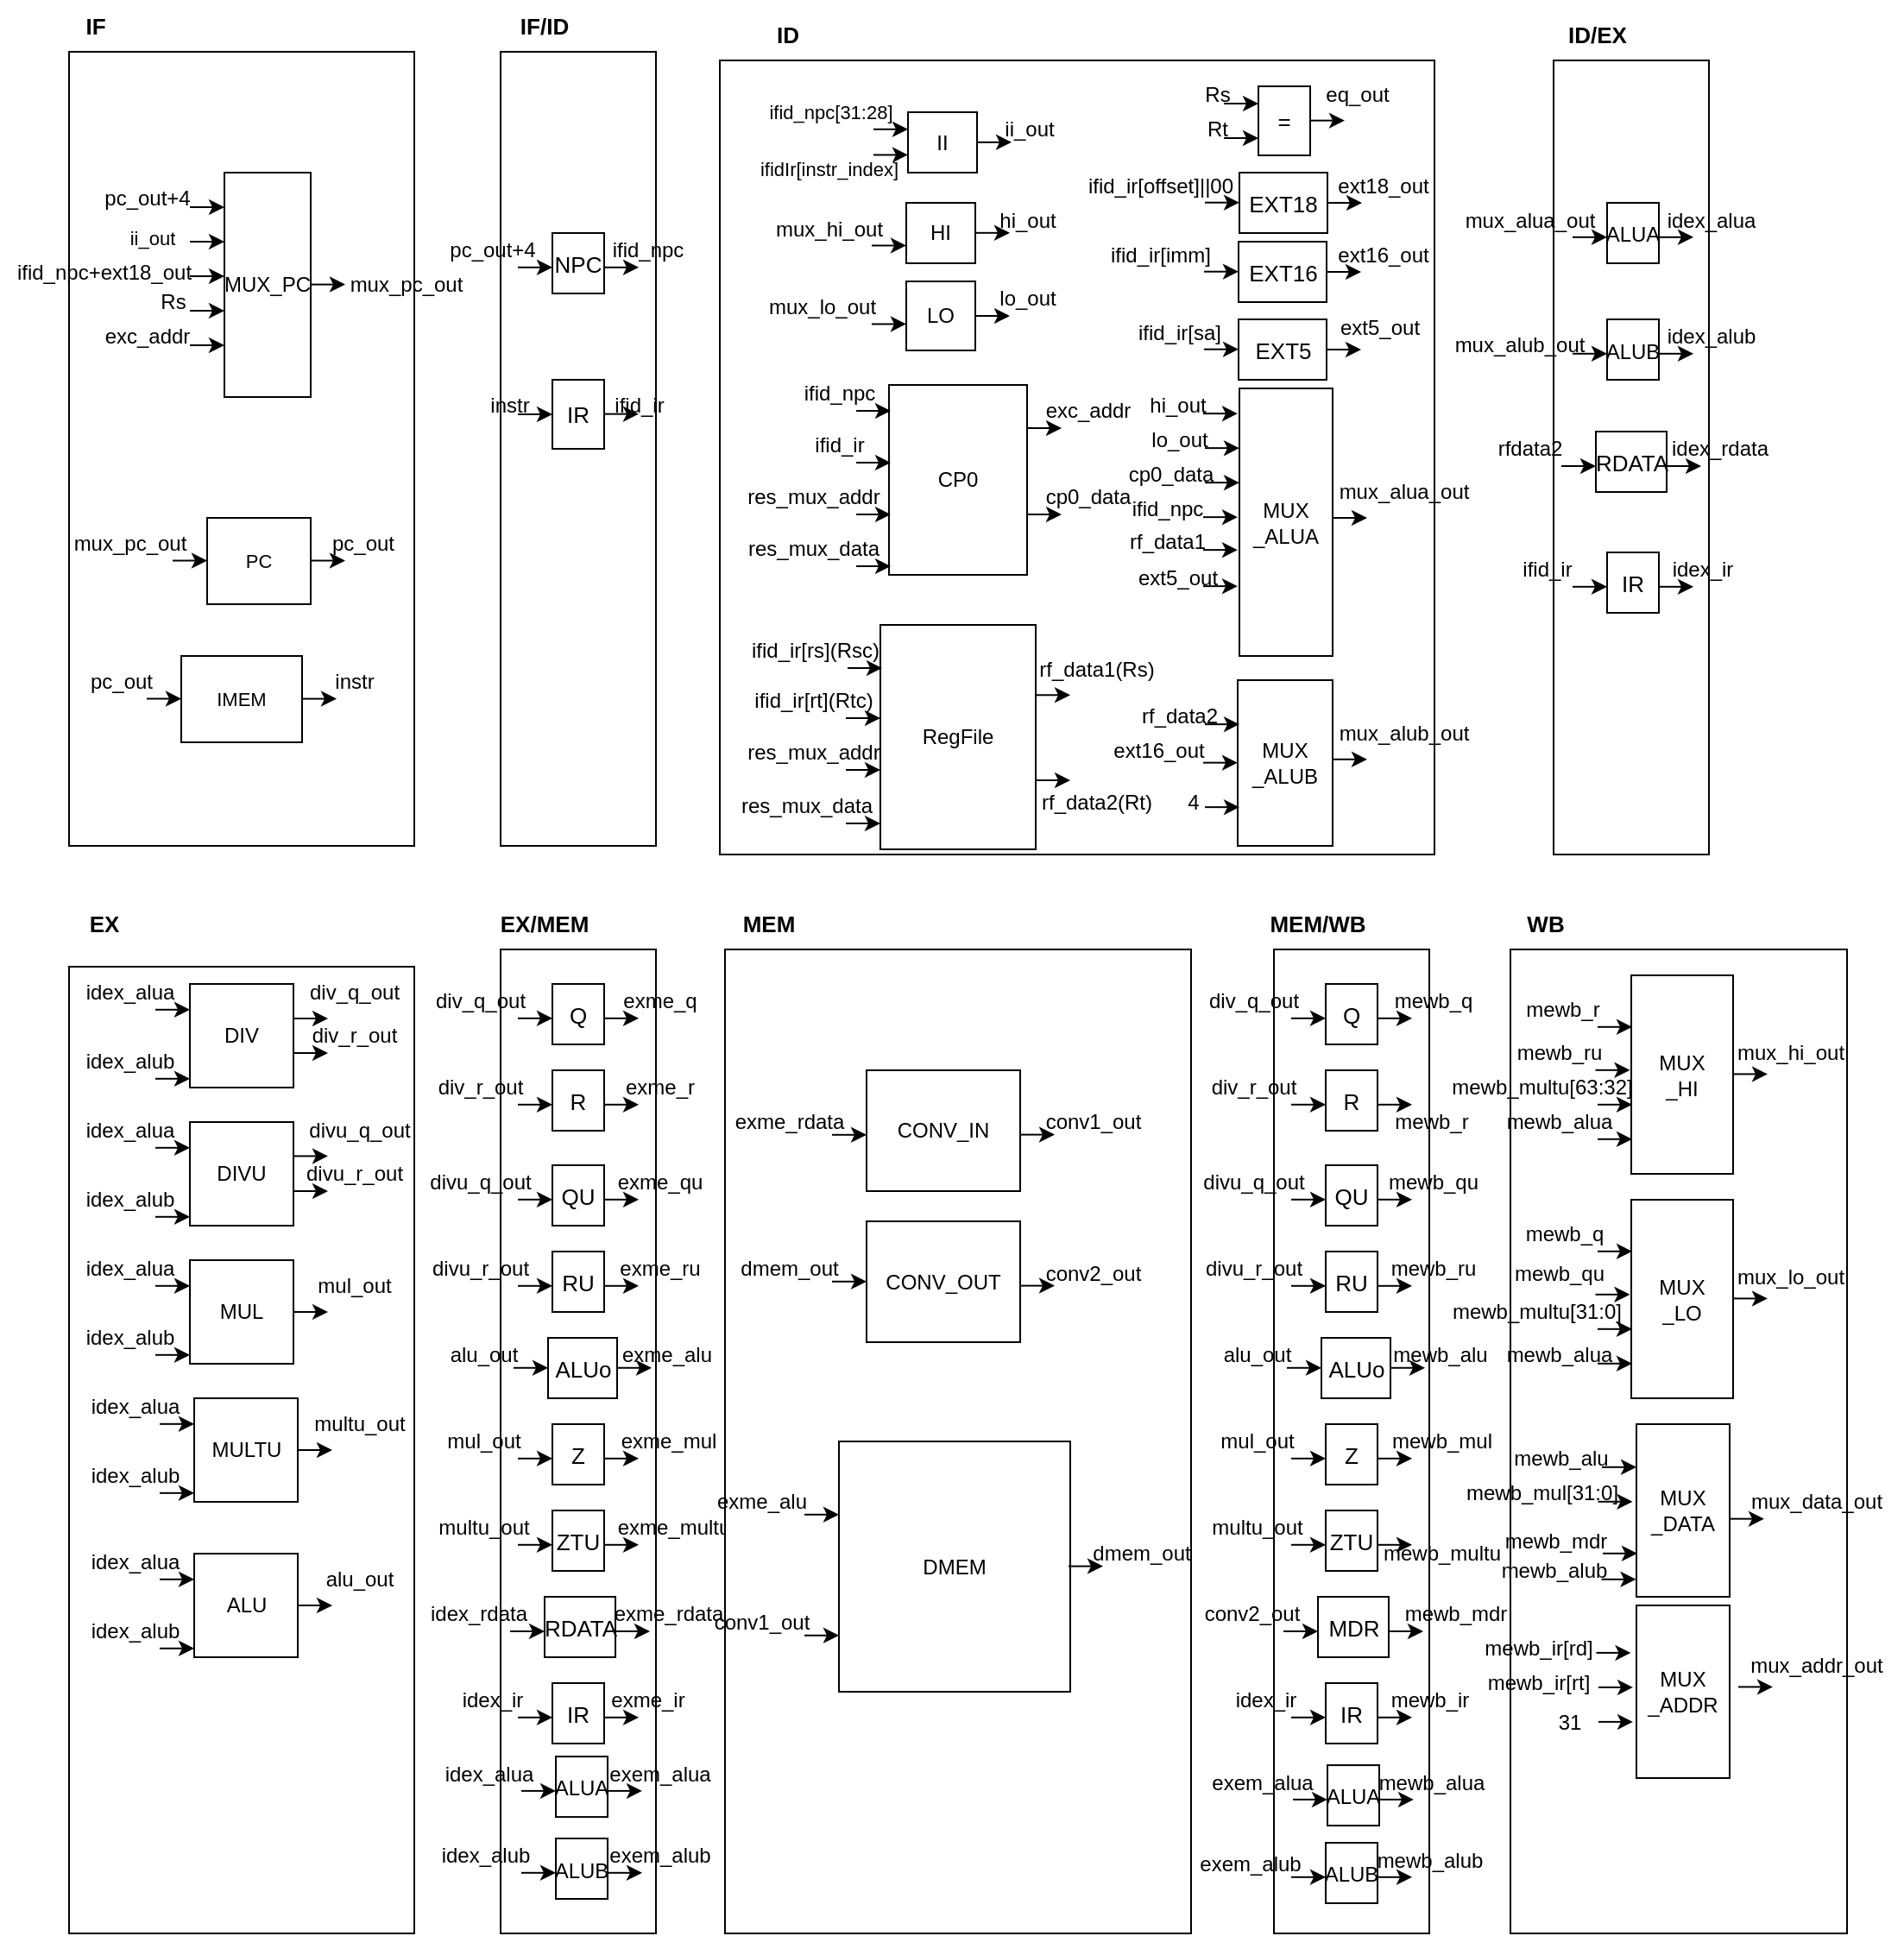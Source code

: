 <mxfile version="20.5.3" type="github">
  <diagram id="mPNgLtXhNlg8bAYRKy5G" name="第 1 页">
    <mxGraphModel dx="3593" dy="308" grid="1" gridSize="10" guides="1" tooltips="1" connect="1" arrows="1" fold="1" page="1" pageScale="1" pageWidth="1500" pageHeight="1200" background="#FFFFFF" math="0" shadow="0">
      <root>
        <mxCell id="0" />
        <mxCell id="1" parent="0" />
        <mxCell id="pftuyRFk976TqlF8-hqj-2" value="" style="rounded=0;whiteSpace=wrap;html=1;" parent="1" vertex="1">
          <mxGeometry x="-2690" y="80" width="200" height="460" as="geometry" />
        </mxCell>
        <mxCell id="tsSptXDLZasF8hUtU1I0-1" value="MUX_PC" style="rounded=0;whiteSpace=wrap;html=1;" parent="1" vertex="1">
          <mxGeometry x="-2600" y="150" width="50" height="130" as="geometry" />
        </mxCell>
        <mxCell id="tsSptXDLZasF8hUtU1I0-3" value="" style="edgeStyle=none;orthogonalLoop=1;jettySize=auto;html=1;rounded=0;" parent="1" edge="1">
          <mxGeometry width="80" relative="1" as="geometry">
            <mxPoint x="-2620" y="170" as="sourcePoint" />
            <mxPoint x="-2600" y="170" as="targetPoint" />
            <Array as="points" />
          </mxGeometry>
        </mxCell>
        <mxCell id="tsSptXDLZasF8hUtU1I0-4" value="pc_out+4" style="text;html=1;resizable=0;autosize=1;align=center;verticalAlign=middle;points=[];fillColor=none;strokeColor=none;rounded=0;" parent="1" vertex="1">
          <mxGeometry x="-2680" y="150" width="70" height="30" as="geometry" />
        </mxCell>
        <mxCell id="tsSptXDLZasF8hUtU1I0-5" value="" style="edgeStyle=none;orthogonalLoop=1;jettySize=auto;html=1;rounded=0;" parent="1" edge="1">
          <mxGeometry width="80" relative="1" as="geometry">
            <mxPoint x="-2620" y="190" as="sourcePoint" />
            <mxPoint x="-2600" y="190" as="targetPoint" />
            <Array as="points" />
          </mxGeometry>
        </mxCell>
        <mxCell id="tsSptXDLZasF8hUtU1I0-6" value="" style="edgeStyle=none;orthogonalLoop=1;jettySize=auto;html=1;rounded=0;" parent="1" edge="1">
          <mxGeometry width="80" relative="1" as="geometry">
            <mxPoint x="-2620" y="210" as="sourcePoint" />
            <mxPoint x="-2600" y="210" as="targetPoint" />
            <Array as="points" />
          </mxGeometry>
        </mxCell>
        <mxCell id="tsSptXDLZasF8hUtU1I0-7" value="" style="edgeStyle=none;orthogonalLoop=1;jettySize=auto;html=1;rounded=0;" parent="1" edge="1">
          <mxGeometry width="80" relative="1" as="geometry">
            <mxPoint x="-2620" y="230" as="sourcePoint" />
            <mxPoint x="-2600" y="230" as="targetPoint" />
            <Array as="points" />
          </mxGeometry>
        </mxCell>
        <mxCell id="tsSptXDLZasF8hUtU1I0-8" value="" style="edgeStyle=none;orthogonalLoop=1;jettySize=auto;html=1;rounded=0;" parent="1" edge="1">
          <mxGeometry width="80" relative="1" as="geometry">
            <mxPoint x="-2620" y="250" as="sourcePoint" />
            <mxPoint x="-2600" y="250" as="targetPoint" />
            <Array as="points" />
          </mxGeometry>
        </mxCell>
        <mxCell id="tsSptXDLZasF8hUtU1I0-9" value="&lt;font style=&quot;font-size: 11px;&quot;&gt;ii_out&lt;/font&gt;" style="text;html=1;resizable=0;autosize=1;align=center;verticalAlign=middle;points=[];fillColor=none;strokeColor=none;rounded=0;" parent="1" vertex="1">
          <mxGeometry x="-2667.5" y="172.5" width="50" height="30" as="geometry" />
        </mxCell>
        <mxCell id="tsSptXDLZasF8hUtU1I0-10" value="ifid_npc+ext18_out" style="text;html=1;resizable=0;autosize=1;align=center;verticalAlign=middle;points=[];fillColor=none;strokeColor=none;rounded=0;" parent="1" vertex="1">
          <mxGeometry x="-2730" y="192.5" width="120" height="30" as="geometry" />
        </mxCell>
        <mxCell id="tsSptXDLZasF8hUtU1I0-11" value="Rs" style="text;html=1;resizable=0;autosize=1;align=center;verticalAlign=middle;points=[];fillColor=none;strokeColor=none;rounded=0;" parent="1" vertex="1">
          <mxGeometry x="-2650" y="210" width="40" height="30" as="geometry" />
        </mxCell>
        <mxCell id="tsSptXDLZasF8hUtU1I0-12" value="exc_addr" style="text;html=1;resizable=0;autosize=1;align=center;verticalAlign=middle;points=[];fillColor=none;strokeColor=none;rounded=0;" parent="1" vertex="1">
          <mxGeometry x="-2680" y="230" width="70" height="30" as="geometry" />
        </mxCell>
        <mxCell id="tsSptXDLZasF8hUtU1I0-13" value="" style="edgeStyle=none;orthogonalLoop=1;jettySize=auto;html=1;rounded=0;" parent="1" edge="1">
          <mxGeometry width="80" relative="1" as="geometry">
            <mxPoint x="-2550" y="214.8" as="sourcePoint" />
            <mxPoint x="-2530" y="214.8" as="targetPoint" />
            <Array as="points" />
          </mxGeometry>
        </mxCell>
        <mxCell id="tsSptXDLZasF8hUtU1I0-14" value="mux_pc_out" style="text;html=1;resizable=0;autosize=1;align=center;verticalAlign=middle;points=[];fillColor=none;strokeColor=none;rounded=0;" parent="1" vertex="1">
          <mxGeometry x="-2540" y="200" width="90" height="30" as="geometry" />
        </mxCell>
        <mxCell id="tsSptXDLZasF8hUtU1I0-15" value="PC" style="rounded=0;whiteSpace=wrap;html=1;fontSize=11;" parent="1" vertex="1">
          <mxGeometry x="-2610" y="350" width="60" height="50" as="geometry" />
        </mxCell>
        <mxCell id="tsSptXDLZasF8hUtU1I0-16" value="" style="edgeStyle=none;orthogonalLoop=1;jettySize=auto;html=1;rounded=0;" parent="1" edge="1">
          <mxGeometry width="80" relative="1" as="geometry">
            <mxPoint x="-2630" y="374.76" as="sourcePoint" />
            <mxPoint x="-2610" y="374.76" as="targetPoint" />
            <Array as="points" />
          </mxGeometry>
        </mxCell>
        <mxCell id="tsSptXDLZasF8hUtU1I0-17" value="mux_pc_out" style="text;html=1;resizable=0;autosize=1;align=center;verticalAlign=middle;points=[];fillColor=none;strokeColor=none;rounded=0;" parent="1" vertex="1">
          <mxGeometry x="-2700" y="350" width="90" height="30" as="geometry" />
        </mxCell>
        <mxCell id="tsSptXDLZasF8hUtU1I0-18" value="pc_out" style="text;html=1;resizable=0;autosize=1;align=center;verticalAlign=middle;points=[];fillColor=none;strokeColor=none;rounded=0;" parent="1" vertex="1">
          <mxGeometry x="-2550" y="350" width="60" height="30" as="geometry" />
        </mxCell>
        <mxCell id="tsSptXDLZasF8hUtU1I0-19" value="" style="edgeStyle=none;orthogonalLoop=1;jettySize=auto;html=1;rounded=0;" parent="1" edge="1">
          <mxGeometry width="80" relative="1" as="geometry">
            <mxPoint x="-2550" y="374.76" as="sourcePoint" />
            <mxPoint x="-2530" y="374.76" as="targetPoint" />
            <Array as="points" />
          </mxGeometry>
        </mxCell>
        <mxCell id="tsSptXDLZasF8hUtU1I0-20" value="IMEM" style="rounded=0;whiteSpace=wrap;html=1;fontSize=11;" parent="1" vertex="1">
          <mxGeometry x="-2625" y="430" width="70" height="50" as="geometry" />
        </mxCell>
        <mxCell id="tsSptXDLZasF8hUtU1I0-21" value="" style="edgeStyle=none;orthogonalLoop=1;jettySize=auto;html=1;rounded=0;" parent="1" edge="1">
          <mxGeometry width="80" relative="1" as="geometry">
            <mxPoint x="-2645" y="454.76" as="sourcePoint" />
            <mxPoint x="-2625" y="454.76" as="targetPoint" />
            <Array as="points" />
          </mxGeometry>
        </mxCell>
        <mxCell id="tsSptXDLZasF8hUtU1I0-22" value="pc_out" style="text;html=1;resizable=0;autosize=1;align=center;verticalAlign=middle;points=[];fillColor=none;strokeColor=none;rounded=0;" parent="1" vertex="1">
          <mxGeometry x="-2690" y="430" width="60" height="30" as="geometry" />
        </mxCell>
        <mxCell id="tsSptXDLZasF8hUtU1I0-23" value="" style="edgeStyle=none;orthogonalLoop=1;jettySize=auto;html=1;rounded=0;" parent="1" edge="1">
          <mxGeometry width="80" relative="1" as="geometry">
            <mxPoint x="-2555" y="454.8" as="sourcePoint" />
            <mxPoint x="-2535" y="454.8" as="targetPoint" />
            <Array as="points" />
          </mxGeometry>
        </mxCell>
        <mxCell id="tsSptXDLZasF8hUtU1I0-24" value="instr" style="text;html=1;resizable=0;autosize=1;align=center;verticalAlign=middle;points=[];fillColor=none;strokeColor=none;rounded=0;" parent="1" vertex="1">
          <mxGeometry x="-2550" y="430" width="50" height="30" as="geometry" />
        </mxCell>
        <mxCell id="tsSptXDLZasF8hUtU1I0-25" value="&lt;b&gt;&lt;font style=&quot;font-size: 13px;&quot;&gt;IF&lt;/font&gt;&lt;/b&gt;" style="text;html=1;resizable=0;autosize=1;align=center;verticalAlign=middle;points=[];fillColor=none;strokeColor=none;rounded=0;" parent="1" vertex="1">
          <mxGeometry x="-2695" y="50" width="40" height="30" as="geometry" />
        </mxCell>
        <mxCell id="tsSptXDLZasF8hUtU1I0-26" value="" style="rounded=0;whiteSpace=wrap;html=1;fontSize=13;" parent="1" vertex="1">
          <mxGeometry x="-2440" y="80" width="90" height="460" as="geometry" />
        </mxCell>
        <mxCell id="tsSptXDLZasF8hUtU1I0-27" value="&lt;b&gt;&lt;font style=&quot;font-size: 13px;&quot;&gt;IF/ID&lt;/font&gt;&lt;/b&gt;" style="text;html=1;resizable=0;autosize=1;align=center;verticalAlign=middle;points=[];fillColor=none;strokeColor=none;rounded=0;" parent="1" vertex="1">
          <mxGeometry x="-2440" y="50" width="50" height="30" as="geometry" />
        </mxCell>
        <mxCell id="tsSptXDLZasF8hUtU1I0-28" value="NPC" style="rounded=0;whiteSpace=wrap;html=1;fontSize=13;" parent="1" vertex="1">
          <mxGeometry x="-2410" y="185" width="30" height="35" as="geometry" />
        </mxCell>
        <mxCell id="tsSptXDLZasF8hUtU1I0-29" value="" style="edgeStyle=none;orthogonalLoop=1;jettySize=auto;html=1;rounded=0;" parent="1" edge="1">
          <mxGeometry width="80" relative="1" as="geometry">
            <mxPoint x="-2430" y="204.9" as="sourcePoint" />
            <mxPoint x="-2410" y="204.9" as="targetPoint" />
            <Array as="points" />
          </mxGeometry>
        </mxCell>
        <mxCell id="tsSptXDLZasF8hUtU1I0-30" value="pc_out+4" style="text;html=1;resizable=0;autosize=1;align=center;verticalAlign=middle;points=[];fillColor=none;strokeColor=none;rounded=0;" parent="1" vertex="1">
          <mxGeometry x="-2480" y="180" width="70" height="30" as="geometry" />
        </mxCell>
        <mxCell id="tsSptXDLZasF8hUtU1I0-32" value="" style="edgeStyle=none;orthogonalLoop=1;jettySize=auto;html=1;rounded=0;" parent="1" edge="1">
          <mxGeometry width="80" relative="1" as="geometry">
            <mxPoint x="-2380" y="204.9" as="sourcePoint" />
            <mxPoint x="-2360" y="204.9" as="targetPoint" />
            <Array as="points" />
          </mxGeometry>
        </mxCell>
        <mxCell id="tsSptXDLZasF8hUtU1I0-33" value="ifid_npc" style="text;html=1;resizable=0;autosize=1;align=center;verticalAlign=middle;points=[];fillColor=none;strokeColor=none;rounded=0;" parent="1" vertex="1">
          <mxGeometry x="-2385" y="180" width="60" height="30" as="geometry" />
        </mxCell>
        <mxCell id="tsSptXDLZasF8hUtU1I0-34" value="IR" style="rounded=0;whiteSpace=wrap;html=1;fontSize=13;" parent="1" vertex="1">
          <mxGeometry x="-2410" y="270" width="30" height="40" as="geometry" />
        </mxCell>
        <mxCell id="6WhtWvGJ2xYehW7hO104-1" value="" style="edgeStyle=none;orthogonalLoop=1;jettySize=auto;html=1;rounded=0;" parent="1" edge="1">
          <mxGeometry width="80" relative="1" as="geometry">
            <mxPoint x="-2430" y="290" as="sourcePoint" />
            <mxPoint x="-2410" y="290" as="targetPoint" />
            <Array as="points" />
          </mxGeometry>
        </mxCell>
        <mxCell id="6WhtWvGJ2xYehW7hO104-2" value="instr" style="text;html=1;resizable=0;autosize=1;align=center;verticalAlign=middle;points=[];fillColor=none;strokeColor=none;rounded=0;" parent="1" vertex="1">
          <mxGeometry x="-2460" y="270" width="50" height="30" as="geometry" />
        </mxCell>
        <mxCell id="6WhtWvGJ2xYehW7hO104-4" value="" style="edgeStyle=none;orthogonalLoop=1;jettySize=auto;html=1;rounded=0;" parent="1" edge="1">
          <mxGeometry width="80" relative="1" as="geometry">
            <mxPoint x="-2380" y="289.83" as="sourcePoint" />
            <mxPoint x="-2360" y="289.83" as="targetPoint" />
            <Array as="points" />
          </mxGeometry>
        </mxCell>
        <mxCell id="6WhtWvGJ2xYehW7hO104-5" value="ifid_ir" style="text;html=1;resizable=0;autosize=1;align=center;verticalAlign=middle;points=[];fillColor=none;strokeColor=none;rounded=0;" parent="1" vertex="1">
          <mxGeometry x="-2385" y="270" width="50" height="30" as="geometry" />
        </mxCell>
        <mxCell id="6WhtWvGJ2xYehW7hO104-6" value="" style="rounded=0;whiteSpace=wrap;html=1;" parent="1" vertex="1">
          <mxGeometry x="-2313" y="85" width="414" height="460" as="geometry" />
        </mxCell>
        <mxCell id="6WhtWvGJ2xYehW7hO104-7" value="=" style="rounded=0;whiteSpace=wrap;html=1;fontSize=13;" parent="1" vertex="1">
          <mxGeometry x="-2001" y="100" width="30" height="40" as="geometry" />
        </mxCell>
        <mxCell id="6WhtWvGJ2xYehW7hO104-8" value="" style="edgeStyle=none;orthogonalLoop=1;jettySize=auto;html=1;rounded=0;" parent="1" edge="1">
          <mxGeometry width="80" relative="1" as="geometry">
            <mxPoint x="-2021" y="110" as="sourcePoint" />
            <mxPoint x="-2001" y="110" as="targetPoint" />
            <Array as="points" />
          </mxGeometry>
        </mxCell>
        <mxCell id="6WhtWvGJ2xYehW7hO104-9" value="Rs" style="text;html=1;resizable=0;autosize=1;align=center;verticalAlign=middle;points=[];fillColor=none;strokeColor=none;rounded=0;" parent="1" vertex="1">
          <mxGeometry x="-2045" y="90" width="40" height="30" as="geometry" />
        </mxCell>
        <mxCell id="6WhtWvGJ2xYehW7hO104-10" value="" style="edgeStyle=none;orthogonalLoop=1;jettySize=auto;html=1;rounded=0;" parent="1" edge="1">
          <mxGeometry width="80" relative="1" as="geometry">
            <mxPoint x="-1971" y="119.83" as="sourcePoint" />
            <mxPoint x="-1951" y="119.83" as="targetPoint" />
            <Array as="points" />
          </mxGeometry>
        </mxCell>
        <mxCell id="6WhtWvGJ2xYehW7hO104-11" value="eq_out" style="text;html=1;resizable=0;autosize=1;align=center;verticalAlign=middle;points=[];fillColor=none;strokeColor=none;rounded=0;" parent="1" vertex="1">
          <mxGeometry x="-1974" y="90" width="60" height="30" as="geometry" />
        </mxCell>
        <mxCell id="6WhtWvGJ2xYehW7hO104-12" value="" style="edgeStyle=none;orthogonalLoop=1;jettySize=auto;html=1;rounded=0;" parent="1" edge="1">
          <mxGeometry width="80" relative="1" as="geometry">
            <mxPoint x="-2021" y="130" as="sourcePoint" />
            <mxPoint x="-2001" y="130" as="targetPoint" />
            <Array as="points" />
          </mxGeometry>
        </mxCell>
        <mxCell id="6WhtWvGJ2xYehW7hO104-13" value="Rt" style="text;html=1;resizable=0;autosize=1;align=center;verticalAlign=middle;points=[];fillColor=none;strokeColor=none;rounded=0;" parent="1" vertex="1">
          <mxGeometry x="-2045" y="110" width="40" height="30" as="geometry" />
        </mxCell>
        <mxCell id="6WhtWvGJ2xYehW7hO104-14" value="HI" style="rounded=0;whiteSpace=wrap;html=1;" parent="1" vertex="1">
          <mxGeometry x="-2205" y="167.5" width="40" height="35" as="geometry" />
        </mxCell>
        <mxCell id="6WhtWvGJ2xYehW7hO104-16" value="" style="edgeStyle=none;orthogonalLoop=1;jettySize=auto;html=1;rounded=0;" parent="1" edge="1">
          <mxGeometry width="80" relative="1" as="geometry">
            <mxPoint x="-2225" y="192.24" as="sourcePoint" />
            <mxPoint x="-2205" y="192.24" as="targetPoint" />
            <Array as="points" />
          </mxGeometry>
        </mxCell>
        <mxCell id="6WhtWvGJ2xYehW7hO104-17" value="mux_hi_out" style="text;html=1;resizable=0;autosize=1;align=center;verticalAlign=middle;points=[];fillColor=none;strokeColor=none;rounded=0;" parent="1" vertex="1">
          <mxGeometry x="-2295" y="167.5" width="90" height="30" as="geometry" />
        </mxCell>
        <mxCell id="6WhtWvGJ2xYehW7hO104-18" value="" style="edgeStyle=none;orthogonalLoop=1;jettySize=auto;html=1;rounded=0;" parent="1" edge="1">
          <mxGeometry width="80" relative="1" as="geometry">
            <mxPoint x="-2165" y="184.91" as="sourcePoint" />
            <mxPoint x="-2145" y="184.91" as="targetPoint" />
            <Array as="points" />
          </mxGeometry>
        </mxCell>
        <mxCell id="6WhtWvGJ2xYehW7hO104-19" value="hi_out" style="text;html=1;resizable=0;autosize=1;align=center;verticalAlign=middle;points=[];fillColor=none;strokeColor=none;rounded=0;" parent="1" vertex="1">
          <mxGeometry x="-2165" y="162.5" width="60" height="30" as="geometry" />
        </mxCell>
        <mxCell id="6WhtWvGJ2xYehW7hO104-25" value="LO" style="rounded=0;whiteSpace=wrap;html=1;" parent="1" vertex="1">
          <mxGeometry x="-2205" y="213" width="40" height="40" as="geometry" />
        </mxCell>
        <mxCell id="6WhtWvGJ2xYehW7hO104-26" value="" style="edgeStyle=none;orthogonalLoop=1;jettySize=auto;html=1;rounded=0;" parent="1" edge="1">
          <mxGeometry width="80" relative="1" as="geometry">
            <mxPoint x="-2225" y="237.74" as="sourcePoint" />
            <mxPoint x="-2205" y="237.74" as="targetPoint" />
            <Array as="points" />
          </mxGeometry>
        </mxCell>
        <mxCell id="6WhtWvGJ2xYehW7hO104-27" value="mux_lo_out" style="text;html=1;resizable=0;autosize=1;align=center;verticalAlign=middle;points=[];fillColor=none;strokeColor=none;rounded=0;" parent="1" vertex="1">
          <mxGeometry x="-2299" y="213" width="90" height="30" as="geometry" />
        </mxCell>
        <mxCell id="6WhtWvGJ2xYehW7hO104-28" value="" style="edgeStyle=none;orthogonalLoop=1;jettySize=auto;html=1;rounded=0;" parent="1" edge="1">
          <mxGeometry width="80" relative="1" as="geometry">
            <mxPoint x="-2165" y="233" as="sourcePoint" />
            <mxPoint x="-2145" y="233" as="targetPoint" />
            <Array as="points" />
          </mxGeometry>
        </mxCell>
        <mxCell id="6WhtWvGJ2xYehW7hO104-29" value="lo_out" style="text;html=1;resizable=0;autosize=1;align=center;verticalAlign=middle;points=[];fillColor=none;strokeColor=none;rounded=0;" parent="1" vertex="1">
          <mxGeometry x="-2165" y="208" width="60" height="30" as="geometry" />
        </mxCell>
        <mxCell id="6WhtWvGJ2xYehW7hO104-30" value="CP0" style="rounded=0;whiteSpace=wrap;html=1;" parent="1" vertex="1">
          <mxGeometry x="-2215" y="273" width="80" height="110" as="geometry" />
        </mxCell>
        <mxCell id="6WhtWvGJ2xYehW7hO104-31" value="ifid_npc" style="text;html=1;resizable=0;autosize=1;align=center;verticalAlign=middle;points=[];fillColor=none;strokeColor=none;rounded=0;" parent="1" vertex="1">
          <mxGeometry x="-2274" y="263" width="60" height="30" as="geometry" />
        </mxCell>
        <mxCell id="6WhtWvGJ2xYehW7hO104-32" value="" style="edgeStyle=none;orthogonalLoop=1;jettySize=auto;html=1;rounded=0;" parent="1" edge="1">
          <mxGeometry width="80" relative="1" as="geometry">
            <mxPoint x="-2234" y="288.0" as="sourcePoint" />
            <mxPoint x="-2214" y="288.0" as="targetPoint" />
            <Array as="points" />
          </mxGeometry>
        </mxCell>
        <mxCell id="6WhtWvGJ2xYehW7hO104-33" value="ifid_ir" style="text;html=1;resizable=0;autosize=1;align=center;verticalAlign=middle;points=[];fillColor=none;strokeColor=none;rounded=0;" parent="1" vertex="1">
          <mxGeometry x="-2269" y="293" width="50" height="30" as="geometry" />
        </mxCell>
        <mxCell id="6WhtWvGJ2xYehW7hO104-34" value="" style="edgeStyle=none;orthogonalLoop=1;jettySize=auto;html=1;rounded=0;" parent="1" edge="1">
          <mxGeometry width="80" relative="1" as="geometry">
            <mxPoint x="-2234" y="318" as="sourcePoint" />
            <mxPoint x="-2214" y="318" as="targetPoint" />
            <Array as="points" />
          </mxGeometry>
        </mxCell>
        <mxCell id="6WhtWvGJ2xYehW7hO104-35" value="res_mux_addr" style="text;html=1;resizable=0;autosize=1;align=center;verticalAlign=middle;points=[];fillColor=none;strokeColor=none;rounded=0;" parent="1" vertex="1">
          <mxGeometry x="-2309" y="323" width="100" height="30" as="geometry" />
        </mxCell>
        <mxCell id="6WhtWvGJ2xYehW7hO104-36" value="" style="edgeStyle=none;orthogonalLoop=1;jettySize=auto;html=1;rounded=0;" parent="1" edge="1">
          <mxGeometry width="80" relative="1" as="geometry">
            <mxPoint x="-2234" y="348" as="sourcePoint" />
            <mxPoint x="-2214" y="348" as="targetPoint" />
            <Array as="points" />
          </mxGeometry>
        </mxCell>
        <mxCell id="6WhtWvGJ2xYehW7hO104-37" value="res_mux_data" style="text;html=1;resizable=0;autosize=1;align=center;verticalAlign=middle;points=[];fillColor=none;strokeColor=none;rounded=0;" parent="1" vertex="1">
          <mxGeometry x="-2309" y="353" width="100" height="30" as="geometry" />
        </mxCell>
        <mxCell id="6WhtWvGJ2xYehW7hO104-38" value="" style="edgeStyle=none;orthogonalLoop=1;jettySize=auto;html=1;rounded=0;" parent="1" edge="1">
          <mxGeometry width="80" relative="1" as="geometry">
            <mxPoint x="-2234" y="378" as="sourcePoint" />
            <mxPoint x="-2214" y="378" as="targetPoint" />
            <Array as="points" />
          </mxGeometry>
        </mxCell>
        <mxCell id="6WhtWvGJ2xYehW7hO104-40" value="exc_addr" style="text;html=1;resizable=0;autosize=1;align=center;verticalAlign=middle;points=[];fillColor=none;strokeColor=none;rounded=0;" parent="1" vertex="1">
          <mxGeometry x="-2135" y="273" width="70" height="30" as="geometry" />
        </mxCell>
        <mxCell id="6WhtWvGJ2xYehW7hO104-41" value="" style="edgeStyle=none;orthogonalLoop=1;jettySize=auto;html=1;rounded=0;" parent="1" edge="1">
          <mxGeometry width="80" relative="1" as="geometry">
            <mxPoint x="-2135" y="298" as="sourcePoint" />
            <mxPoint x="-2115" y="298" as="targetPoint" />
            <Array as="points" />
          </mxGeometry>
        </mxCell>
        <mxCell id="6WhtWvGJ2xYehW7hO104-42" value="cp0_data" style="text;html=1;resizable=0;autosize=1;align=center;verticalAlign=middle;points=[];fillColor=none;strokeColor=none;rounded=0;" parent="1" vertex="1">
          <mxGeometry x="-2135" y="323" width="70" height="30" as="geometry" />
        </mxCell>
        <mxCell id="6WhtWvGJ2xYehW7hO104-43" value="" style="edgeStyle=none;orthogonalLoop=1;jettySize=auto;html=1;rounded=0;" parent="1" edge="1">
          <mxGeometry width="80" relative="1" as="geometry">
            <mxPoint x="-2135" y="348" as="sourcePoint" />
            <mxPoint x="-2115" y="348" as="targetPoint" />
            <Array as="points" />
          </mxGeometry>
        </mxCell>
        <mxCell id="6WhtWvGJ2xYehW7hO104-44" value="RegFile" style="rounded=0;whiteSpace=wrap;html=1;" parent="1" vertex="1">
          <mxGeometry x="-2220" y="412" width="90" height="130" as="geometry" />
        </mxCell>
        <mxCell id="6WhtWvGJ2xYehW7hO104-46" value="ifid_ir[rs](Rsc)" style="text;html=1;resizable=0;autosize=1;align=center;verticalAlign=middle;points=[];fillColor=none;strokeColor=none;rounded=0;" parent="1" vertex="1">
          <mxGeometry x="-2308" y="412" width="100" height="30" as="geometry" />
        </mxCell>
        <mxCell id="6WhtWvGJ2xYehW7hO104-47" value="" style="edgeStyle=none;orthogonalLoop=1;jettySize=auto;html=1;rounded=0;" parent="1" edge="1">
          <mxGeometry width="80" relative="1" as="geometry">
            <mxPoint x="-2239" y="437.0" as="sourcePoint" />
            <mxPoint x="-2219" y="437.0" as="targetPoint" />
            <Array as="points" />
          </mxGeometry>
        </mxCell>
        <mxCell id="6WhtWvGJ2xYehW7hO104-48" value="ifid_ir[rt](Rtc)" style="text;html=1;resizable=0;autosize=1;align=center;verticalAlign=middle;points=[];fillColor=none;strokeColor=none;rounded=0;" parent="1" vertex="1">
          <mxGeometry x="-2304" y="441" width="90" height="30" as="geometry" />
        </mxCell>
        <mxCell id="6WhtWvGJ2xYehW7hO104-49" value="" style="edgeStyle=none;orthogonalLoop=1;jettySize=auto;html=1;rounded=0;" parent="1" edge="1">
          <mxGeometry width="80" relative="1" as="geometry">
            <mxPoint x="-2240" y="466" as="sourcePoint" />
            <mxPoint x="-2220" y="466" as="targetPoint" />
            <Array as="points" />
          </mxGeometry>
        </mxCell>
        <mxCell id="6WhtWvGJ2xYehW7hO104-50" value="res_mux_addr" style="text;html=1;resizable=0;autosize=1;align=center;verticalAlign=middle;points=[];fillColor=none;strokeColor=none;rounded=0;" parent="1" vertex="1">
          <mxGeometry x="-2309" y="471" width="100" height="30" as="geometry" />
        </mxCell>
        <mxCell id="6WhtWvGJ2xYehW7hO104-51" value="" style="edgeStyle=none;orthogonalLoop=1;jettySize=auto;html=1;rounded=0;" parent="1" edge="1">
          <mxGeometry width="80" relative="1" as="geometry">
            <mxPoint x="-2240" y="496" as="sourcePoint" />
            <mxPoint x="-2220" y="496" as="targetPoint" />
            <Array as="points" />
          </mxGeometry>
        </mxCell>
        <mxCell id="6WhtWvGJ2xYehW7hO104-52" value="res_mux_data" style="text;html=1;resizable=0;autosize=1;align=center;verticalAlign=middle;points=[];fillColor=none;strokeColor=none;rounded=0;" parent="1" vertex="1">
          <mxGeometry x="-2313" y="502" width="100" height="30" as="geometry" />
        </mxCell>
        <mxCell id="6WhtWvGJ2xYehW7hO104-53" value="" style="edgeStyle=none;orthogonalLoop=1;jettySize=auto;html=1;rounded=0;" parent="1" edge="1">
          <mxGeometry width="80" relative="1" as="geometry">
            <mxPoint x="-2240" y="527.0" as="sourcePoint" />
            <mxPoint x="-2220" y="527.0" as="targetPoint" />
            <Array as="points" />
          </mxGeometry>
        </mxCell>
        <mxCell id="6WhtWvGJ2xYehW7hO104-54" value="rf_data1(Rs)" style="text;html=1;resizable=0;autosize=1;align=center;verticalAlign=middle;points=[];fillColor=none;strokeColor=none;rounded=0;" parent="1" vertex="1">
          <mxGeometry x="-2140" y="423" width="90" height="30" as="geometry" />
        </mxCell>
        <mxCell id="6WhtWvGJ2xYehW7hO104-55" value="" style="edgeStyle=none;orthogonalLoop=1;jettySize=auto;html=1;rounded=0;" parent="1" edge="1">
          <mxGeometry width="80" relative="1" as="geometry">
            <mxPoint x="-2130" y="452.64" as="sourcePoint" />
            <mxPoint x="-2110" y="452.64" as="targetPoint" />
            <Array as="points" />
          </mxGeometry>
        </mxCell>
        <mxCell id="6WhtWvGJ2xYehW7hO104-56" value="rf_data2(Rt)" style="text;html=1;resizable=0;autosize=1;align=center;verticalAlign=middle;points=[];fillColor=none;strokeColor=none;rounded=0;" parent="1" vertex="1">
          <mxGeometry x="-2140" y="500" width="90" height="30" as="geometry" />
        </mxCell>
        <mxCell id="6WhtWvGJ2xYehW7hO104-57" value="" style="edgeStyle=none;orthogonalLoop=1;jettySize=auto;html=1;rounded=0;" parent="1" edge="1">
          <mxGeometry width="80" relative="1" as="geometry">
            <mxPoint x="-2130" y="502" as="sourcePoint" />
            <mxPoint x="-2110" y="502" as="targetPoint" />
            <Array as="points" />
          </mxGeometry>
        </mxCell>
        <mxCell id="6WhtWvGJ2xYehW7hO104-72" value="EXT16" style="rounded=0;whiteSpace=wrap;html=1;fontSize=13;" parent="1" vertex="1">
          <mxGeometry x="-2012.5" y="190" width="51" height="35" as="geometry" />
        </mxCell>
        <mxCell id="6WhtWvGJ2xYehW7hO104-75" value="" style="edgeStyle=none;orthogonalLoop=1;jettySize=auto;html=1;rounded=0;" parent="1" edge="1">
          <mxGeometry width="80" relative="1" as="geometry">
            <mxPoint x="-1961.5" y="207.5" as="sourcePoint" />
            <mxPoint x="-1941.5" y="207.5" as="targetPoint" />
            <Array as="points" />
          </mxGeometry>
        </mxCell>
        <mxCell id="6WhtWvGJ2xYehW7hO104-76" value="ext16_out" style="text;html=1;resizable=0;autosize=1;align=center;verticalAlign=middle;points=[];fillColor=none;strokeColor=none;rounded=0;" parent="1" vertex="1">
          <mxGeometry x="-1969.5" y="182.5" width="80" height="30" as="geometry" />
        </mxCell>
        <mxCell id="6WhtWvGJ2xYehW7hO104-77" value="" style="edgeStyle=none;orthogonalLoop=1;jettySize=auto;html=1;rounded=0;" parent="1" edge="1">
          <mxGeometry width="80" relative="1" as="geometry">
            <mxPoint x="-2032.5" y="207.35" as="sourcePoint" />
            <mxPoint x="-2012.5" y="207.35" as="targetPoint" />
            <Array as="points" />
          </mxGeometry>
        </mxCell>
        <mxCell id="6WhtWvGJ2xYehW7hO104-79" value="ifid_ir[imm]" style="text;html=1;resizable=0;autosize=1;align=center;verticalAlign=middle;points=[];fillColor=none;strokeColor=none;rounded=0;" parent="1" vertex="1">
          <mxGeometry x="-2098.5" y="182.5" width="80" height="30" as="geometry" />
        </mxCell>
        <mxCell id="6WhtWvGJ2xYehW7hO104-80" value="EXT5" style="rounded=0;whiteSpace=wrap;html=1;fontSize=13;" parent="1" vertex="1">
          <mxGeometry x="-2012.5" y="235" width="51" height="35" as="geometry" />
        </mxCell>
        <mxCell id="6WhtWvGJ2xYehW7hO104-81" value="" style="edgeStyle=none;orthogonalLoop=1;jettySize=auto;html=1;rounded=0;" parent="1" edge="1">
          <mxGeometry width="80" relative="1" as="geometry">
            <mxPoint x="-1961.5" y="252.5" as="sourcePoint" />
            <mxPoint x="-1941.5" y="252.5" as="targetPoint" />
            <Array as="points" />
          </mxGeometry>
        </mxCell>
        <mxCell id="6WhtWvGJ2xYehW7hO104-82" value="ext5_out" style="text;html=1;resizable=0;autosize=1;align=center;verticalAlign=middle;points=[];fillColor=none;strokeColor=none;rounded=0;" parent="1" vertex="1">
          <mxGeometry x="-1966.5" y="225" width="70" height="30" as="geometry" />
        </mxCell>
        <mxCell id="6WhtWvGJ2xYehW7hO104-83" value="" style="edgeStyle=none;orthogonalLoop=1;jettySize=auto;html=1;rounded=0;" parent="1" edge="1">
          <mxGeometry width="80" relative="1" as="geometry">
            <mxPoint x="-2032.5" y="252.35" as="sourcePoint" />
            <mxPoint x="-2012.5" y="252.35" as="targetPoint" />
            <Array as="points" />
          </mxGeometry>
        </mxCell>
        <mxCell id="6WhtWvGJ2xYehW7hO104-84" value="ifid_ir[sa]" style="text;html=1;resizable=0;autosize=1;align=center;verticalAlign=middle;points=[];fillColor=none;strokeColor=none;rounded=0;" parent="1" vertex="1">
          <mxGeometry x="-2082.5" y="227.5" width="70" height="30" as="geometry" />
        </mxCell>
        <mxCell id="6WhtWvGJ2xYehW7hO104-85" value="MUX&lt;br&gt;_ALUA" style="rounded=0;whiteSpace=wrap;html=1;" parent="1" vertex="1">
          <mxGeometry x="-2012" y="275" width="54" height="155" as="geometry" />
        </mxCell>
        <mxCell id="6WhtWvGJ2xYehW7hO104-87" value="" style="edgeStyle=none;orthogonalLoop=1;jettySize=auto;html=1;rounded=0;" parent="1" edge="1">
          <mxGeometry width="80" relative="1" as="geometry">
            <mxPoint x="-2033" y="289.57" as="sourcePoint" />
            <mxPoint x="-2013" y="289.57" as="targetPoint" />
            <Array as="points" />
          </mxGeometry>
        </mxCell>
        <mxCell id="6WhtWvGJ2xYehW7hO104-88" value="hi_out" style="text;html=1;resizable=0;autosize=1;align=center;verticalAlign=middle;points=[];fillColor=none;strokeColor=none;rounded=0;" parent="1" vertex="1">
          <mxGeometry x="-2078" y="270" width="60" height="30" as="geometry" />
        </mxCell>
        <mxCell id="6WhtWvGJ2xYehW7hO104-89" value="" style="edgeStyle=none;orthogonalLoop=1;jettySize=auto;html=1;rounded=0;" parent="1" edge="1">
          <mxGeometry width="80" relative="1" as="geometry">
            <mxPoint x="-2032" y="309.57" as="sourcePoint" />
            <mxPoint x="-2012" y="309.57" as="targetPoint" />
            <Array as="points" />
          </mxGeometry>
        </mxCell>
        <mxCell id="6WhtWvGJ2xYehW7hO104-90" value="lo_out" style="text;html=1;resizable=0;autosize=1;align=center;verticalAlign=middle;points=[];fillColor=none;strokeColor=none;rounded=0;" parent="1" vertex="1">
          <mxGeometry x="-2077" y="290" width="60" height="30" as="geometry" />
        </mxCell>
        <mxCell id="6WhtWvGJ2xYehW7hO104-91" value="" style="edgeStyle=none;orthogonalLoop=1;jettySize=auto;html=1;rounded=0;" parent="1" edge="1">
          <mxGeometry width="80" relative="1" as="geometry">
            <mxPoint x="-2032" y="329.57" as="sourcePoint" />
            <mxPoint x="-2012" y="329.57" as="targetPoint" />
            <Array as="points" />
          </mxGeometry>
        </mxCell>
        <mxCell id="6WhtWvGJ2xYehW7hO104-92" value="cp0_data" style="text;html=1;resizable=0;autosize=1;align=center;verticalAlign=middle;points=[];fillColor=none;strokeColor=none;rounded=0;" parent="1" vertex="1">
          <mxGeometry x="-2087" y="310" width="70" height="30" as="geometry" />
        </mxCell>
        <mxCell id="6WhtWvGJ2xYehW7hO104-93" value="" style="edgeStyle=none;orthogonalLoop=1;jettySize=auto;html=1;rounded=0;" parent="1" edge="1">
          <mxGeometry width="80" relative="1" as="geometry">
            <mxPoint x="-2033" y="349.57" as="sourcePoint" />
            <mxPoint x="-2013" y="349.57" as="targetPoint" />
            <Array as="points" />
          </mxGeometry>
        </mxCell>
        <mxCell id="6WhtWvGJ2xYehW7hO104-94" value="ifid_npc" style="text;html=1;resizable=0;autosize=1;align=center;verticalAlign=middle;points=[];fillColor=none;strokeColor=none;rounded=0;" parent="1" vertex="1">
          <mxGeometry x="-2084" y="330" width="60" height="30" as="geometry" />
        </mxCell>
        <mxCell id="6WhtWvGJ2xYehW7hO104-95" value="" style="edgeStyle=none;orthogonalLoop=1;jettySize=auto;html=1;rounded=0;" parent="1" edge="1">
          <mxGeometry width="80" relative="1" as="geometry">
            <mxPoint x="-2033" y="368.57" as="sourcePoint" />
            <mxPoint x="-2013" y="368.57" as="targetPoint" />
            <Array as="points" />
          </mxGeometry>
        </mxCell>
        <mxCell id="6WhtWvGJ2xYehW7hO104-96" value="rf_data1" style="text;html=1;resizable=0;autosize=1;align=center;verticalAlign=middle;points=[];fillColor=none;strokeColor=none;rounded=0;" parent="1" vertex="1">
          <mxGeometry x="-2089" y="349" width="70" height="30" as="geometry" />
        </mxCell>
        <mxCell id="6WhtWvGJ2xYehW7hO104-97" value="" style="edgeStyle=none;orthogonalLoop=1;jettySize=auto;html=1;rounded=0;" parent="1" edge="1">
          <mxGeometry width="80" relative="1" as="geometry">
            <mxPoint x="-2033" y="389.57" as="sourcePoint" />
            <mxPoint x="-2013" y="389.57" as="targetPoint" />
            <Array as="points" />
          </mxGeometry>
        </mxCell>
        <mxCell id="6WhtWvGJ2xYehW7hO104-98" value="ext5_out" style="text;html=1;resizable=0;autosize=1;align=center;verticalAlign=middle;points=[];fillColor=none;strokeColor=none;rounded=0;" parent="1" vertex="1">
          <mxGeometry x="-2083" y="370" width="70" height="30" as="geometry" />
        </mxCell>
        <mxCell id="6WhtWvGJ2xYehW7hO104-99" value="" style="edgeStyle=none;orthogonalLoop=1;jettySize=auto;html=1;rounded=0;" parent="1" edge="1">
          <mxGeometry width="80" relative="1" as="geometry">
            <mxPoint x="-1958" y="350.0" as="sourcePoint" />
            <mxPoint x="-1938" y="350.0" as="targetPoint" />
            <Array as="points" />
          </mxGeometry>
        </mxCell>
        <mxCell id="6WhtWvGJ2xYehW7hO104-100" value="mux_alua_out" style="text;html=1;resizable=0;autosize=1;align=center;verticalAlign=middle;points=[];fillColor=none;strokeColor=none;rounded=0;" parent="1" vertex="1">
          <mxGeometry x="-1967" y="320" width="100" height="30" as="geometry" />
        </mxCell>
        <mxCell id="6WhtWvGJ2xYehW7hO104-101" value="MUX&lt;br&gt;_ALUB" style="rounded=0;whiteSpace=wrap;html=1;" parent="1" vertex="1">
          <mxGeometry x="-2013" y="444" width="55" height="96" as="geometry" />
        </mxCell>
        <mxCell id="6WhtWvGJ2xYehW7hO104-102" value="" style="edgeStyle=none;orthogonalLoop=1;jettySize=auto;html=1;rounded=0;" parent="1" edge="1">
          <mxGeometry width="80" relative="1" as="geometry">
            <mxPoint x="-2032" y="469.57" as="sourcePoint" />
            <mxPoint x="-2012" y="469.57" as="targetPoint" />
            <Array as="points" />
          </mxGeometry>
        </mxCell>
        <mxCell id="6WhtWvGJ2xYehW7hO104-103" value="rf_data2" style="text;html=1;resizable=0;autosize=1;align=center;verticalAlign=middle;points=[];fillColor=none;strokeColor=none;rounded=0;" parent="1" vertex="1">
          <mxGeometry x="-2082" y="450" width="70" height="30" as="geometry" />
        </mxCell>
        <mxCell id="6WhtWvGJ2xYehW7hO104-104" value="" style="edgeStyle=none;orthogonalLoop=1;jettySize=auto;html=1;rounded=0;" parent="1" edge="1">
          <mxGeometry width="80" relative="1" as="geometry">
            <mxPoint x="-2033" y="491.82" as="sourcePoint" />
            <mxPoint x="-2013" y="491.82" as="targetPoint" />
            <Array as="points" />
          </mxGeometry>
        </mxCell>
        <mxCell id="6WhtWvGJ2xYehW7hO104-105" value="ext16_out" style="text;html=1;resizable=0;autosize=1;align=center;verticalAlign=middle;points=[];fillColor=none;strokeColor=none;rounded=0;" parent="1" vertex="1">
          <mxGeometry x="-2099" y="470" width="80" height="30" as="geometry" />
        </mxCell>
        <mxCell id="6WhtWvGJ2xYehW7hO104-106" value="" style="edgeStyle=none;orthogonalLoop=1;jettySize=auto;html=1;rounded=0;" parent="1" edge="1">
          <mxGeometry width="80" relative="1" as="geometry">
            <mxPoint x="-2032" y="517.57" as="sourcePoint" />
            <mxPoint x="-2012" y="517.57" as="targetPoint" />
            <Array as="points" />
          </mxGeometry>
        </mxCell>
        <mxCell id="6WhtWvGJ2xYehW7hO104-107" value="4" style="text;html=1;resizable=0;autosize=1;align=center;verticalAlign=middle;points=[];fillColor=none;strokeColor=none;rounded=0;" parent="1" vertex="1">
          <mxGeometry x="-2054" y="500" width="30" height="30" as="geometry" />
        </mxCell>
        <mxCell id="6WhtWvGJ2xYehW7hO104-114" value="" style="edgeStyle=none;orthogonalLoop=1;jettySize=auto;html=1;rounded=0;" parent="1" edge="1">
          <mxGeometry width="80" relative="1" as="geometry">
            <mxPoint x="-1958" y="489.88" as="sourcePoint" />
            <mxPoint x="-1938" y="489.88" as="targetPoint" />
            <Array as="points" />
          </mxGeometry>
        </mxCell>
        <mxCell id="6WhtWvGJ2xYehW7hO104-115" value="mux_alub_out" style="text;html=1;resizable=0;autosize=1;align=center;verticalAlign=middle;points=[];fillColor=none;strokeColor=none;rounded=0;" parent="1" vertex="1">
          <mxGeometry x="-1967" y="459.88" width="100" height="30" as="geometry" />
        </mxCell>
        <mxCell id="6WhtWvGJ2xYehW7hO104-116" value="&lt;b&gt;&lt;font style=&quot;font-size: 13px;&quot;&gt;ID&lt;/font&gt;&lt;/b&gt;" style="text;html=1;resizable=0;autosize=1;align=center;verticalAlign=middle;points=[];fillColor=none;strokeColor=none;rounded=0;" parent="1" vertex="1">
          <mxGeometry x="-2294" y="55" width="40" height="30" as="geometry" />
        </mxCell>
        <mxCell id="6WhtWvGJ2xYehW7hO104-117" value="" style="rounded=0;whiteSpace=wrap;html=1;fontSize=13;" parent="1" vertex="1">
          <mxGeometry x="-1830" y="85" width="90" height="460" as="geometry" />
        </mxCell>
        <mxCell id="6WhtWvGJ2xYehW7hO104-118" value="&lt;b&gt;&lt;font style=&quot;font-size: 13px;&quot;&gt;ID/EX&lt;/font&gt;&lt;/b&gt;" style="text;html=1;resizable=0;autosize=1;align=center;verticalAlign=middle;points=[];fillColor=none;strokeColor=none;rounded=0;" parent="1" vertex="1">
          <mxGeometry x="-1835" y="55" width="60" height="30" as="geometry" />
        </mxCell>
        <mxCell id="6WhtWvGJ2xYehW7hO104-119" value="&lt;font style=&quot;font-size: 12px;&quot;&gt;ALUA&lt;/font&gt;" style="rounded=0;whiteSpace=wrap;html=1;fontSize=13;" parent="1" vertex="1">
          <mxGeometry x="-1799" y="167.5" width="30" height="35" as="geometry" />
        </mxCell>
        <mxCell id="6WhtWvGJ2xYehW7hO104-120" value="" style="edgeStyle=none;orthogonalLoop=1;jettySize=auto;html=1;rounded=0;" parent="1" edge="1">
          <mxGeometry width="80" relative="1" as="geometry">
            <mxPoint x="-1819" y="187.4" as="sourcePoint" />
            <mxPoint x="-1799" y="187.4" as="targetPoint" />
            <Array as="points" />
          </mxGeometry>
        </mxCell>
        <mxCell id="6WhtWvGJ2xYehW7hO104-121" value="mux_alua_out" style="text;html=1;resizable=0;autosize=1;align=center;verticalAlign=middle;points=[];fillColor=none;strokeColor=none;rounded=0;" parent="1" vertex="1">
          <mxGeometry x="-1894" y="162.5" width="100" height="30" as="geometry" />
        </mxCell>
        <mxCell id="6WhtWvGJ2xYehW7hO104-122" value="" style="edgeStyle=none;orthogonalLoop=1;jettySize=auto;html=1;rounded=0;" parent="1" edge="1">
          <mxGeometry width="80" relative="1" as="geometry">
            <mxPoint x="-1769" y="187.4" as="sourcePoint" />
            <mxPoint x="-1749" y="187.4" as="targetPoint" />
            <Array as="points" />
          </mxGeometry>
        </mxCell>
        <mxCell id="6WhtWvGJ2xYehW7hO104-123" value="idex_alua" style="text;html=1;resizable=0;autosize=1;align=center;verticalAlign=middle;points=[];fillColor=none;strokeColor=none;rounded=0;" parent="1" vertex="1">
          <mxGeometry x="-1774" y="162.5" width="70" height="30" as="geometry" />
        </mxCell>
        <mxCell id="6WhtWvGJ2xYehW7hO104-124" value="&lt;font style=&quot;font-size: 12px;&quot;&gt;ALUB&lt;/font&gt;" style="rounded=0;whiteSpace=wrap;html=1;fontSize=13;" parent="1" vertex="1">
          <mxGeometry x="-1799" y="235" width="30" height="35" as="geometry" />
        </mxCell>
        <mxCell id="6WhtWvGJ2xYehW7hO104-125" value="" style="edgeStyle=none;orthogonalLoop=1;jettySize=auto;html=1;rounded=0;" parent="1" edge="1">
          <mxGeometry width="80" relative="1" as="geometry">
            <mxPoint x="-1819" y="254.9" as="sourcePoint" />
            <mxPoint x="-1799" y="254.9" as="targetPoint" />
            <Array as="points" />
          </mxGeometry>
        </mxCell>
        <mxCell id="6WhtWvGJ2xYehW7hO104-127" value="" style="edgeStyle=none;orthogonalLoop=1;jettySize=auto;html=1;rounded=0;" parent="1" edge="1">
          <mxGeometry width="80" relative="1" as="geometry">
            <mxPoint x="-1769" y="254.9" as="sourcePoint" />
            <mxPoint x="-1749" y="254.9" as="targetPoint" />
            <Array as="points" />
          </mxGeometry>
        </mxCell>
        <mxCell id="6WhtWvGJ2xYehW7hO104-128" value="idex_alub" style="text;html=1;resizable=0;autosize=1;align=center;verticalAlign=middle;points=[];fillColor=none;strokeColor=none;rounded=0;" parent="1" vertex="1">
          <mxGeometry x="-1774" y="230" width="70" height="30" as="geometry" />
        </mxCell>
        <mxCell id="6WhtWvGJ2xYehW7hO104-129" value="RDATA" style="rounded=0;whiteSpace=wrap;html=1;fontSize=13;" parent="1" vertex="1">
          <mxGeometry x="-1805.5" y="300" width="41" height="35" as="geometry" />
        </mxCell>
        <mxCell id="6WhtWvGJ2xYehW7hO104-130" value="" style="edgeStyle=none;orthogonalLoop=1;jettySize=auto;html=1;rounded=0;" parent="1" edge="1">
          <mxGeometry width="80" relative="1" as="geometry">
            <mxPoint x="-1825.5" y="320" as="sourcePoint" />
            <mxPoint x="-1805.5" y="320" as="targetPoint" />
            <Array as="points" />
          </mxGeometry>
        </mxCell>
        <mxCell id="6WhtWvGJ2xYehW7hO104-131" value="rfdata2" style="text;html=1;resizable=0;autosize=1;align=center;verticalAlign=middle;points=[];fillColor=none;strokeColor=none;rounded=0;" parent="1" vertex="1">
          <mxGeometry x="-1874" y="295" width="60" height="30" as="geometry" />
        </mxCell>
        <mxCell id="6WhtWvGJ2xYehW7hO104-132" value="" style="edgeStyle=none;orthogonalLoop=1;jettySize=auto;html=1;rounded=0;" parent="1" edge="1">
          <mxGeometry width="80" relative="1" as="geometry">
            <mxPoint x="-1764.5" y="320" as="sourcePoint" />
            <mxPoint x="-1744.5" y="320" as="targetPoint" />
            <Array as="points" />
          </mxGeometry>
        </mxCell>
        <mxCell id="6WhtWvGJ2xYehW7hO104-133" value="idex_rdata" style="text;html=1;resizable=0;autosize=1;align=center;verticalAlign=middle;points=[];fillColor=none;strokeColor=none;rounded=0;" parent="1" vertex="1">
          <mxGeometry x="-1774" y="295" width="80" height="30" as="geometry" />
        </mxCell>
        <mxCell id="6WhtWvGJ2xYehW7hO104-134" value="IR" style="rounded=0;whiteSpace=wrap;html=1;fontSize=13;" parent="1" vertex="1">
          <mxGeometry x="-1799" y="370" width="30" height="35" as="geometry" />
        </mxCell>
        <mxCell id="6WhtWvGJ2xYehW7hO104-135" value="" style="edgeStyle=none;orthogonalLoop=1;jettySize=auto;html=1;rounded=0;" parent="1" edge="1">
          <mxGeometry width="80" relative="1" as="geometry">
            <mxPoint x="-1819" y="389.9" as="sourcePoint" />
            <mxPoint x="-1799" y="389.9" as="targetPoint" />
            <Array as="points" />
          </mxGeometry>
        </mxCell>
        <mxCell id="6WhtWvGJ2xYehW7hO104-136" value="ifid_ir" style="text;html=1;resizable=0;autosize=1;align=center;verticalAlign=middle;points=[];fillColor=none;strokeColor=none;rounded=0;" parent="1" vertex="1">
          <mxGeometry x="-1859" y="365" width="50" height="30" as="geometry" />
        </mxCell>
        <mxCell id="6WhtWvGJ2xYehW7hO104-137" value="" style="edgeStyle=none;orthogonalLoop=1;jettySize=auto;html=1;rounded=0;" parent="1" edge="1">
          <mxGeometry width="80" relative="1" as="geometry">
            <mxPoint x="-1769" y="389.9" as="sourcePoint" />
            <mxPoint x="-1749" y="389.9" as="targetPoint" />
            <Array as="points" />
          </mxGeometry>
        </mxCell>
        <mxCell id="6WhtWvGJ2xYehW7hO104-138" value="idex_ir" style="text;html=1;resizable=0;autosize=1;align=center;verticalAlign=middle;points=[];fillColor=none;strokeColor=none;rounded=0;" parent="1" vertex="1">
          <mxGeometry x="-1774" y="365" width="60" height="30" as="geometry" />
        </mxCell>
        <mxCell id="6WhtWvGJ2xYehW7hO104-139" value="mux_alub_out" style="text;html=1;resizable=0;autosize=1;align=center;verticalAlign=middle;points=[];fillColor=none;strokeColor=none;rounded=0;" parent="1" vertex="1">
          <mxGeometry x="-1900" y="235" width="100" height="30" as="geometry" />
        </mxCell>
        <mxCell id="6WhtWvGJ2xYehW7hO104-141" value="" style="rounded=0;whiteSpace=wrap;html=1;" parent="1" vertex="1">
          <mxGeometry x="-2690" y="610" width="200" height="560" as="geometry" />
        </mxCell>
        <mxCell id="6WhtWvGJ2xYehW7hO104-142" value="&lt;b&gt;&lt;font style=&quot;font-size: 13px;&quot;&gt;EX&lt;/font&gt;&lt;/b&gt;" style="text;html=1;resizable=0;autosize=1;align=center;verticalAlign=middle;points=[];fillColor=none;strokeColor=none;rounded=0;" parent="1" vertex="1">
          <mxGeometry x="-2690" y="570" width="40" height="30" as="geometry" />
        </mxCell>
        <mxCell id="6WhtWvGJ2xYehW7hO104-143" value="DIV" style="rounded=0;whiteSpace=wrap;html=1;fontSize=12;" parent="1" vertex="1">
          <mxGeometry x="-2620" y="620" width="60" height="60" as="geometry" />
        </mxCell>
        <mxCell id="6WhtWvGJ2xYehW7hO104-144" value="" style="edgeStyle=none;orthogonalLoop=1;jettySize=auto;html=1;rounded=0;" parent="1" edge="1">
          <mxGeometry width="80" relative="1" as="geometry">
            <mxPoint x="-2640" y="634.9" as="sourcePoint" />
            <mxPoint x="-2620" y="634.9" as="targetPoint" />
            <Array as="points" />
          </mxGeometry>
        </mxCell>
        <mxCell id="6WhtWvGJ2xYehW7hO104-145" value="idex_alua" style="text;html=1;resizable=0;autosize=1;align=center;verticalAlign=middle;points=[];fillColor=none;strokeColor=none;rounded=0;" parent="1" vertex="1">
          <mxGeometry x="-2690" y="610" width="70" height="30" as="geometry" />
        </mxCell>
        <mxCell id="6WhtWvGJ2xYehW7hO104-146" value="" style="edgeStyle=none;orthogonalLoop=1;jettySize=auto;html=1;rounded=0;" parent="1" edge="1">
          <mxGeometry width="80" relative="1" as="geometry">
            <mxPoint x="-2640" y="674.9" as="sourcePoint" />
            <mxPoint x="-2620" y="674.9" as="targetPoint" />
            <Array as="points" />
          </mxGeometry>
        </mxCell>
        <mxCell id="6WhtWvGJ2xYehW7hO104-147" value="idex_alub" style="text;html=1;resizable=0;autosize=1;align=center;verticalAlign=middle;points=[];fillColor=none;strokeColor=none;rounded=0;" parent="1" vertex="1">
          <mxGeometry x="-2690" y="650" width="70" height="30" as="geometry" />
        </mxCell>
        <mxCell id="6WhtWvGJ2xYehW7hO104-148" value="" style="edgeStyle=none;orthogonalLoop=1;jettySize=auto;html=1;rounded=0;" parent="1" edge="1">
          <mxGeometry width="80" relative="1" as="geometry">
            <mxPoint x="-2560" y="640" as="sourcePoint" />
            <mxPoint x="-2540" y="640" as="targetPoint" />
            <Array as="points" />
          </mxGeometry>
        </mxCell>
        <mxCell id="6WhtWvGJ2xYehW7hO104-149" value="div_q_out" style="text;html=1;resizable=0;autosize=1;align=center;verticalAlign=middle;points=[];fillColor=none;strokeColor=none;rounded=0;" parent="1" vertex="1">
          <mxGeometry x="-2565" y="610" width="80" height="30" as="geometry" />
        </mxCell>
        <mxCell id="6WhtWvGJ2xYehW7hO104-150" value="DIVU" style="rounded=0;whiteSpace=wrap;html=1;fontSize=12;" parent="1" vertex="1">
          <mxGeometry x="-2620" y="700" width="60" height="60" as="geometry" />
        </mxCell>
        <mxCell id="6WhtWvGJ2xYehW7hO104-151" value="" style="edgeStyle=none;orthogonalLoop=1;jettySize=auto;html=1;rounded=0;" parent="1" edge="1">
          <mxGeometry width="80" relative="1" as="geometry">
            <mxPoint x="-2640" y="714.9" as="sourcePoint" />
            <mxPoint x="-2620" y="714.9" as="targetPoint" />
            <Array as="points" />
          </mxGeometry>
        </mxCell>
        <mxCell id="6WhtWvGJ2xYehW7hO104-152" value="idex_alua" style="text;html=1;resizable=0;autosize=1;align=center;verticalAlign=middle;points=[];fillColor=none;strokeColor=none;rounded=0;" parent="1" vertex="1">
          <mxGeometry x="-2690" y="690" width="70" height="30" as="geometry" />
        </mxCell>
        <mxCell id="6WhtWvGJ2xYehW7hO104-153" value="" style="edgeStyle=none;orthogonalLoop=1;jettySize=auto;html=1;rounded=0;" parent="1" edge="1">
          <mxGeometry width="80" relative="1" as="geometry">
            <mxPoint x="-2640" y="754.9" as="sourcePoint" />
            <mxPoint x="-2620" y="754.9" as="targetPoint" />
            <Array as="points" />
          </mxGeometry>
        </mxCell>
        <mxCell id="6WhtWvGJ2xYehW7hO104-154" value="idex_alub" style="text;html=1;resizable=0;autosize=1;align=center;verticalAlign=middle;points=[];fillColor=none;strokeColor=none;rounded=0;" parent="1" vertex="1">
          <mxGeometry x="-2690" y="730" width="70" height="30" as="geometry" />
        </mxCell>
        <mxCell id="6WhtWvGJ2xYehW7hO104-155" value="" style="edgeStyle=none;orthogonalLoop=1;jettySize=auto;html=1;rounded=0;" parent="1" edge="1">
          <mxGeometry width="80" relative="1" as="geometry">
            <mxPoint x="-2560" y="740" as="sourcePoint" />
            <mxPoint x="-2540" y="740" as="targetPoint" />
            <Array as="points" />
          </mxGeometry>
        </mxCell>
        <mxCell id="6WhtWvGJ2xYehW7hO104-156" value="divu_r_out" style="text;html=1;resizable=0;autosize=1;align=center;verticalAlign=middle;points=[];fillColor=none;strokeColor=none;rounded=0;" parent="1" vertex="1">
          <mxGeometry x="-2565" y="715" width="80" height="30" as="geometry" />
        </mxCell>
        <mxCell id="6WhtWvGJ2xYehW7hO104-157" value="MUL" style="rounded=0;whiteSpace=wrap;html=1;fontSize=12;" parent="1" vertex="1">
          <mxGeometry x="-2620" y="780" width="60" height="60" as="geometry" />
        </mxCell>
        <mxCell id="6WhtWvGJ2xYehW7hO104-158" value="" style="edgeStyle=none;orthogonalLoop=1;jettySize=auto;html=1;rounded=0;" parent="1" edge="1">
          <mxGeometry width="80" relative="1" as="geometry">
            <mxPoint x="-2640" y="794.9" as="sourcePoint" />
            <mxPoint x="-2620" y="794.9" as="targetPoint" />
            <Array as="points" />
          </mxGeometry>
        </mxCell>
        <mxCell id="6WhtWvGJ2xYehW7hO104-159" value="idex_alua" style="text;html=1;resizable=0;autosize=1;align=center;verticalAlign=middle;points=[];fillColor=none;strokeColor=none;rounded=0;" parent="1" vertex="1">
          <mxGeometry x="-2690" y="770" width="70" height="30" as="geometry" />
        </mxCell>
        <mxCell id="6WhtWvGJ2xYehW7hO104-160" value="" style="edgeStyle=none;orthogonalLoop=1;jettySize=auto;html=1;rounded=0;" parent="1" edge="1">
          <mxGeometry width="80" relative="1" as="geometry">
            <mxPoint x="-2640" y="834.9" as="sourcePoint" />
            <mxPoint x="-2620" y="834.9" as="targetPoint" />
            <Array as="points" />
          </mxGeometry>
        </mxCell>
        <mxCell id="6WhtWvGJ2xYehW7hO104-161" value="idex_alub" style="text;html=1;resizable=0;autosize=1;align=center;verticalAlign=middle;points=[];fillColor=none;strokeColor=none;rounded=0;" parent="1" vertex="1">
          <mxGeometry x="-2690" y="810" width="70" height="30" as="geometry" />
        </mxCell>
        <mxCell id="6WhtWvGJ2xYehW7hO104-162" value="" style="edgeStyle=none;orthogonalLoop=1;jettySize=auto;html=1;rounded=0;" parent="1" edge="1">
          <mxGeometry width="80" relative="1" as="geometry">
            <mxPoint x="-2560" y="810" as="sourcePoint" />
            <mxPoint x="-2540" y="810" as="targetPoint" />
            <Array as="points" />
          </mxGeometry>
        </mxCell>
        <mxCell id="6WhtWvGJ2xYehW7hO104-163" value="mul_out" style="text;html=1;resizable=0;autosize=1;align=center;verticalAlign=middle;points=[];fillColor=none;strokeColor=none;rounded=0;" parent="1" vertex="1">
          <mxGeometry x="-2560" y="780" width="70" height="30" as="geometry" />
        </mxCell>
        <mxCell id="6WhtWvGJ2xYehW7hO104-164" value="MULTU" style="rounded=0;whiteSpace=wrap;html=1;fontSize=12;" parent="1" vertex="1">
          <mxGeometry x="-2617.5" y="860" width="60" height="60" as="geometry" />
        </mxCell>
        <mxCell id="6WhtWvGJ2xYehW7hO104-165" value="" style="edgeStyle=none;orthogonalLoop=1;jettySize=auto;html=1;rounded=0;" parent="1" edge="1">
          <mxGeometry width="80" relative="1" as="geometry">
            <mxPoint x="-2637.5" y="874.9" as="sourcePoint" />
            <mxPoint x="-2617.5" y="874.9" as="targetPoint" />
            <Array as="points" />
          </mxGeometry>
        </mxCell>
        <mxCell id="6WhtWvGJ2xYehW7hO104-166" value="idex_alua" style="text;html=1;resizable=0;autosize=1;align=center;verticalAlign=middle;points=[];fillColor=none;strokeColor=none;rounded=0;" parent="1" vertex="1">
          <mxGeometry x="-2687.5" y="850" width="70" height="30" as="geometry" />
        </mxCell>
        <mxCell id="6WhtWvGJ2xYehW7hO104-167" value="" style="edgeStyle=none;orthogonalLoop=1;jettySize=auto;html=1;rounded=0;" parent="1" edge="1">
          <mxGeometry width="80" relative="1" as="geometry">
            <mxPoint x="-2637.5" y="914.9" as="sourcePoint" />
            <mxPoint x="-2617.5" y="914.9" as="targetPoint" />
            <Array as="points" />
          </mxGeometry>
        </mxCell>
        <mxCell id="6WhtWvGJ2xYehW7hO104-168" value="idex_alub" style="text;html=1;resizable=0;autosize=1;align=center;verticalAlign=middle;points=[];fillColor=none;strokeColor=none;rounded=0;" parent="1" vertex="1">
          <mxGeometry x="-2687.5" y="890" width="70" height="30" as="geometry" />
        </mxCell>
        <mxCell id="6WhtWvGJ2xYehW7hO104-169" value="" style="edgeStyle=none;orthogonalLoop=1;jettySize=auto;html=1;rounded=0;" parent="1" edge="1">
          <mxGeometry width="80" relative="1" as="geometry">
            <mxPoint x="-2557.5" y="890" as="sourcePoint" />
            <mxPoint x="-2537.5" y="890" as="targetPoint" />
            <Array as="points" />
          </mxGeometry>
        </mxCell>
        <mxCell id="6WhtWvGJ2xYehW7hO104-170" value="multu_out" style="text;html=1;resizable=0;autosize=1;align=center;verticalAlign=middle;points=[];fillColor=none;strokeColor=none;rounded=0;" parent="1" vertex="1">
          <mxGeometry x="-2562.5" y="860" width="80" height="30" as="geometry" />
        </mxCell>
        <mxCell id="6WhtWvGJ2xYehW7hO104-171" value="ALU" style="rounded=0;whiteSpace=wrap;html=1;fontSize=12;" parent="1" vertex="1">
          <mxGeometry x="-2617.5" y="950" width="60" height="60" as="geometry" />
        </mxCell>
        <mxCell id="6WhtWvGJ2xYehW7hO104-172" value="" style="edgeStyle=none;orthogonalLoop=1;jettySize=auto;html=1;rounded=0;" parent="1" edge="1">
          <mxGeometry width="80" relative="1" as="geometry">
            <mxPoint x="-2637.5" y="964.9" as="sourcePoint" />
            <mxPoint x="-2617.5" y="964.9" as="targetPoint" />
            <Array as="points" />
          </mxGeometry>
        </mxCell>
        <mxCell id="6WhtWvGJ2xYehW7hO104-173" value="idex_alua" style="text;html=1;resizable=0;autosize=1;align=center;verticalAlign=middle;points=[];fillColor=none;strokeColor=none;rounded=0;" parent="1" vertex="1">
          <mxGeometry x="-2687.5" y="940" width="70" height="30" as="geometry" />
        </mxCell>
        <mxCell id="6WhtWvGJ2xYehW7hO104-174" value="" style="edgeStyle=none;orthogonalLoop=1;jettySize=auto;html=1;rounded=0;" parent="1" edge="1">
          <mxGeometry width="80" relative="1" as="geometry">
            <mxPoint x="-2637.5" y="1004.9" as="sourcePoint" />
            <mxPoint x="-2617.5" y="1004.9" as="targetPoint" />
            <Array as="points" />
          </mxGeometry>
        </mxCell>
        <mxCell id="6WhtWvGJ2xYehW7hO104-175" value="idex_alub" style="text;html=1;resizable=0;autosize=1;align=center;verticalAlign=middle;points=[];fillColor=none;strokeColor=none;rounded=0;" parent="1" vertex="1">
          <mxGeometry x="-2687.5" y="980" width="70" height="30" as="geometry" />
        </mxCell>
        <mxCell id="6WhtWvGJ2xYehW7hO104-176" value="" style="edgeStyle=none;orthogonalLoop=1;jettySize=auto;html=1;rounded=0;" parent="1" edge="1">
          <mxGeometry width="80" relative="1" as="geometry">
            <mxPoint x="-2557.5" y="980" as="sourcePoint" />
            <mxPoint x="-2537.5" y="980" as="targetPoint" />
            <Array as="points" />
          </mxGeometry>
        </mxCell>
        <mxCell id="6WhtWvGJ2xYehW7hO104-177" value="alu_out" style="text;html=1;resizable=0;autosize=1;align=center;verticalAlign=middle;points=[];fillColor=none;strokeColor=none;rounded=0;" parent="1" vertex="1">
          <mxGeometry x="-2552.5" y="950" width="60" height="30" as="geometry" />
        </mxCell>
        <mxCell id="6WhtWvGJ2xYehW7hO104-178" value="" style="rounded=0;whiteSpace=wrap;html=1;fontSize=13;" parent="1" vertex="1">
          <mxGeometry x="-2440" y="600" width="90" height="570" as="geometry" />
        </mxCell>
        <mxCell id="6WhtWvGJ2xYehW7hO104-179" value="&lt;b&gt;&lt;font style=&quot;font-size: 13px;&quot;&gt;EX/MEM&lt;/font&gt;&lt;/b&gt;" style="text;html=1;resizable=0;autosize=1;align=center;verticalAlign=middle;points=[];fillColor=none;strokeColor=none;rounded=0;" parent="1" vertex="1">
          <mxGeometry x="-2450" y="570" width="70" height="30" as="geometry" />
        </mxCell>
        <mxCell id="6WhtWvGJ2xYehW7hO104-180" value="Q" style="rounded=0;whiteSpace=wrap;html=1;fontSize=13;" parent="1" vertex="1">
          <mxGeometry x="-2410" y="620" width="30" height="35" as="geometry" />
        </mxCell>
        <mxCell id="6WhtWvGJ2xYehW7hO104-181" value="" style="edgeStyle=none;orthogonalLoop=1;jettySize=auto;html=1;rounded=0;" parent="1" edge="1">
          <mxGeometry width="80" relative="1" as="geometry">
            <mxPoint x="-2430" y="639.9" as="sourcePoint" />
            <mxPoint x="-2410" y="639.9" as="targetPoint" />
            <Array as="points" />
          </mxGeometry>
        </mxCell>
        <mxCell id="6WhtWvGJ2xYehW7hO104-183" value="" style="edgeStyle=none;orthogonalLoop=1;jettySize=auto;html=1;rounded=0;" parent="1" edge="1">
          <mxGeometry width="80" relative="1" as="geometry">
            <mxPoint x="-2380" y="639.9" as="sourcePoint" />
            <mxPoint x="-2360" y="639.9" as="targetPoint" />
            <Array as="points" />
          </mxGeometry>
        </mxCell>
        <mxCell id="6WhtWvGJ2xYehW7hO104-190" value="" style="edgeStyle=none;orthogonalLoop=1;jettySize=auto;html=1;rounded=0;" parent="1" edge="1">
          <mxGeometry width="80" relative="1" as="geometry">
            <mxPoint x="-2560" y="660" as="sourcePoint" />
            <mxPoint x="-2540" y="660" as="targetPoint" />
            <Array as="points" />
          </mxGeometry>
        </mxCell>
        <mxCell id="6WhtWvGJ2xYehW7hO104-191" value="div_r_out" style="text;html=1;resizable=0;autosize=1;align=center;verticalAlign=middle;points=[];fillColor=none;strokeColor=none;rounded=0;" parent="1" vertex="1">
          <mxGeometry x="-2560" y="635" width="70" height="30" as="geometry" />
        </mxCell>
        <mxCell id="6WhtWvGJ2xYehW7hO104-192" value="" style="edgeStyle=none;orthogonalLoop=1;jettySize=auto;html=1;rounded=0;" parent="1" edge="1">
          <mxGeometry width="80" relative="1" as="geometry">
            <mxPoint x="-2560" y="719.72" as="sourcePoint" />
            <mxPoint x="-2540" y="719.72" as="targetPoint" />
            <Array as="points" />
          </mxGeometry>
        </mxCell>
        <mxCell id="6WhtWvGJ2xYehW7hO104-193" value="divu_q_out" style="text;html=1;resizable=0;autosize=1;align=center;verticalAlign=middle;points=[];fillColor=none;strokeColor=none;rounded=0;" parent="1" vertex="1">
          <mxGeometry x="-2562.5" y="690" width="80" height="30" as="geometry" />
        </mxCell>
        <mxCell id="6WhtWvGJ2xYehW7hO104-197" value="div_q_out" style="text;html=1;resizable=0;autosize=1;align=center;verticalAlign=middle;points=[];fillColor=none;strokeColor=none;rounded=0;" parent="1" vertex="1">
          <mxGeometry x="-2492.5" y="615" width="80" height="30" as="geometry" />
        </mxCell>
        <mxCell id="6WhtWvGJ2xYehW7hO104-198" value="exme_q" style="text;html=1;resizable=0;autosize=1;align=center;verticalAlign=middle;points=[];fillColor=none;strokeColor=none;rounded=0;" parent="1" vertex="1">
          <mxGeometry x="-2383" y="615" width="70" height="30" as="geometry" />
        </mxCell>
        <mxCell id="6WhtWvGJ2xYehW7hO104-199" value="QU" style="rounded=0;whiteSpace=wrap;html=1;fontSize=13;" parent="1" vertex="1">
          <mxGeometry x="-2410" y="725" width="30" height="35" as="geometry" />
        </mxCell>
        <mxCell id="6WhtWvGJ2xYehW7hO104-200" value="" style="edgeStyle=none;orthogonalLoop=1;jettySize=auto;html=1;rounded=0;" parent="1" edge="1">
          <mxGeometry width="80" relative="1" as="geometry">
            <mxPoint x="-2430" y="744.9" as="sourcePoint" />
            <mxPoint x="-2410" y="744.9" as="targetPoint" />
            <Array as="points" />
          </mxGeometry>
        </mxCell>
        <mxCell id="6WhtWvGJ2xYehW7hO104-201" value="" style="edgeStyle=none;orthogonalLoop=1;jettySize=auto;html=1;rounded=0;" parent="1" edge="1">
          <mxGeometry width="80" relative="1" as="geometry">
            <mxPoint x="-2380" y="744.9" as="sourcePoint" />
            <mxPoint x="-2360" y="744.9" as="targetPoint" />
            <Array as="points" />
          </mxGeometry>
        </mxCell>
        <mxCell id="6WhtWvGJ2xYehW7hO104-202" value="divu_q_out" style="text;html=1;resizable=0;autosize=1;align=center;verticalAlign=middle;points=[];fillColor=none;strokeColor=none;rounded=0;" parent="1" vertex="1">
          <mxGeometry x="-2492.5" y="720" width="80" height="30" as="geometry" />
        </mxCell>
        <mxCell id="6WhtWvGJ2xYehW7hO104-203" value="exme_qu" style="text;html=1;resizable=0;autosize=1;align=center;verticalAlign=middle;points=[];fillColor=none;strokeColor=none;rounded=0;" parent="1" vertex="1">
          <mxGeometry x="-2383" y="720" width="70" height="30" as="geometry" />
        </mxCell>
        <mxCell id="6WhtWvGJ2xYehW7hO104-204" value="R" style="rounded=0;whiteSpace=wrap;html=1;fontSize=13;" parent="1" vertex="1">
          <mxGeometry x="-2410" y="670" width="30" height="35" as="geometry" />
        </mxCell>
        <mxCell id="6WhtWvGJ2xYehW7hO104-205" value="" style="edgeStyle=none;orthogonalLoop=1;jettySize=auto;html=1;rounded=0;" parent="1" edge="1">
          <mxGeometry width="80" relative="1" as="geometry">
            <mxPoint x="-2430" y="689.9" as="sourcePoint" />
            <mxPoint x="-2410" y="689.9" as="targetPoint" />
            <Array as="points" />
          </mxGeometry>
        </mxCell>
        <mxCell id="6WhtWvGJ2xYehW7hO104-206" value="" style="edgeStyle=none;orthogonalLoop=1;jettySize=auto;html=1;rounded=0;" parent="1" edge="1">
          <mxGeometry width="80" relative="1" as="geometry">
            <mxPoint x="-2380" y="689.9" as="sourcePoint" />
            <mxPoint x="-2360" y="689.9" as="targetPoint" />
            <Array as="points" />
          </mxGeometry>
        </mxCell>
        <mxCell id="6WhtWvGJ2xYehW7hO104-207" value="div_r_out" style="text;html=1;resizable=0;autosize=1;align=center;verticalAlign=middle;points=[];fillColor=none;strokeColor=none;rounded=0;" parent="1" vertex="1">
          <mxGeometry x="-2487.5" y="665" width="70" height="30" as="geometry" />
        </mxCell>
        <mxCell id="6WhtWvGJ2xYehW7hO104-208" value="exme_r" style="text;html=1;resizable=0;autosize=1;align=center;verticalAlign=middle;points=[];fillColor=none;strokeColor=none;rounded=0;" parent="1" vertex="1">
          <mxGeometry x="-2378" y="665" width="60" height="30" as="geometry" />
        </mxCell>
        <mxCell id="6WhtWvGJ2xYehW7hO104-209" value="RU" style="rounded=0;whiteSpace=wrap;html=1;fontSize=13;" parent="1" vertex="1">
          <mxGeometry x="-2410" y="775" width="30" height="35" as="geometry" />
        </mxCell>
        <mxCell id="6WhtWvGJ2xYehW7hO104-210" value="" style="edgeStyle=none;orthogonalLoop=1;jettySize=auto;html=1;rounded=0;" parent="1" edge="1">
          <mxGeometry width="80" relative="1" as="geometry">
            <mxPoint x="-2430" y="794.9" as="sourcePoint" />
            <mxPoint x="-2410" y="794.9" as="targetPoint" />
            <Array as="points" />
          </mxGeometry>
        </mxCell>
        <mxCell id="6WhtWvGJ2xYehW7hO104-211" value="" style="edgeStyle=none;orthogonalLoop=1;jettySize=auto;html=1;rounded=0;" parent="1" edge="1">
          <mxGeometry width="80" relative="1" as="geometry">
            <mxPoint x="-2380" y="794.9" as="sourcePoint" />
            <mxPoint x="-2360" y="794.9" as="targetPoint" />
            <Array as="points" />
          </mxGeometry>
        </mxCell>
        <mxCell id="6WhtWvGJ2xYehW7hO104-212" value="divu_r_out" style="text;html=1;resizable=0;autosize=1;align=center;verticalAlign=middle;points=[];fillColor=none;strokeColor=none;rounded=0;" parent="1" vertex="1">
          <mxGeometry x="-2492.5" y="770" width="80" height="30" as="geometry" />
        </mxCell>
        <mxCell id="6WhtWvGJ2xYehW7hO104-213" value="exme_ru" style="text;html=1;resizable=0;autosize=1;align=center;verticalAlign=middle;points=[];fillColor=none;strokeColor=none;rounded=0;" parent="1" vertex="1">
          <mxGeometry x="-2383" y="770" width="70" height="30" as="geometry" />
        </mxCell>
        <mxCell id="6WhtWvGJ2xYehW7hO104-214" value="ALUo" style="rounded=0;whiteSpace=wrap;html=1;fontSize=13;" parent="1" vertex="1">
          <mxGeometry x="-2412.5" y="825" width="40" height="35" as="geometry" />
        </mxCell>
        <mxCell id="6WhtWvGJ2xYehW7hO104-215" value="" style="edgeStyle=none;orthogonalLoop=1;jettySize=auto;html=1;rounded=0;" parent="1" edge="1">
          <mxGeometry width="80" relative="1" as="geometry">
            <mxPoint x="-2432.5" y="842.39" as="sourcePoint" />
            <mxPoint x="-2412.5" y="842.39" as="targetPoint" />
            <Array as="points" />
          </mxGeometry>
        </mxCell>
        <mxCell id="6WhtWvGJ2xYehW7hO104-216" value="" style="edgeStyle=none;orthogonalLoop=1;jettySize=auto;html=1;rounded=0;" parent="1" edge="1">
          <mxGeometry width="80" relative="1" as="geometry">
            <mxPoint x="-2372.5" y="842.39" as="sourcePoint" />
            <mxPoint x="-2352.5" y="842.39" as="targetPoint" />
            <Array as="points" />
          </mxGeometry>
        </mxCell>
        <mxCell id="6WhtWvGJ2xYehW7hO104-217" value="alu_out" style="text;html=1;resizable=0;autosize=1;align=center;verticalAlign=middle;points=[];fillColor=none;strokeColor=none;rounded=0;" parent="1" vertex="1">
          <mxGeometry x="-2480" y="820" width="60" height="30" as="geometry" />
        </mxCell>
        <mxCell id="6WhtWvGJ2xYehW7hO104-218" value="exme_alu" style="text;html=1;resizable=0;autosize=1;align=center;verticalAlign=middle;points=[];fillColor=none;strokeColor=none;rounded=0;" parent="1" vertex="1">
          <mxGeometry x="-2384" y="820" width="80" height="30" as="geometry" />
        </mxCell>
        <mxCell id="6WhtWvGJ2xYehW7hO104-220" value="Z" style="rounded=0;whiteSpace=wrap;html=1;fontSize=13;" parent="1" vertex="1">
          <mxGeometry x="-2410" y="875" width="30" height="35" as="geometry" />
        </mxCell>
        <mxCell id="6WhtWvGJ2xYehW7hO104-221" value="" style="edgeStyle=none;orthogonalLoop=1;jettySize=auto;html=1;rounded=0;" parent="1" edge="1">
          <mxGeometry width="80" relative="1" as="geometry">
            <mxPoint x="-2430" y="894.9" as="sourcePoint" />
            <mxPoint x="-2410" y="894.9" as="targetPoint" />
            <Array as="points" />
          </mxGeometry>
        </mxCell>
        <mxCell id="6WhtWvGJ2xYehW7hO104-222" value="" style="edgeStyle=none;orthogonalLoop=1;jettySize=auto;html=1;rounded=0;" parent="1" edge="1">
          <mxGeometry width="80" relative="1" as="geometry">
            <mxPoint x="-2380" y="894.9" as="sourcePoint" />
            <mxPoint x="-2360" y="894.9" as="targetPoint" />
            <Array as="points" />
          </mxGeometry>
        </mxCell>
        <mxCell id="6WhtWvGJ2xYehW7hO104-224" value="exme_mul" style="text;html=1;resizable=0;autosize=1;align=center;verticalAlign=middle;points=[];fillColor=none;strokeColor=none;rounded=0;" parent="1" vertex="1">
          <mxGeometry x="-2383" y="870" width="80" height="30" as="geometry" />
        </mxCell>
        <mxCell id="6WhtWvGJ2xYehW7hO104-225" value="mul_out" style="text;html=1;resizable=0;autosize=1;align=center;verticalAlign=middle;points=[];fillColor=none;strokeColor=none;rounded=0;" parent="1" vertex="1">
          <mxGeometry x="-2485" y="870" width="70" height="30" as="geometry" />
        </mxCell>
        <mxCell id="6WhtWvGJ2xYehW7hO104-226" value="ZTU" style="rounded=0;whiteSpace=wrap;html=1;fontSize=13;" parent="1" vertex="1">
          <mxGeometry x="-2410" y="925" width="30" height="35" as="geometry" />
        </mxCell>
        <mxCell id="6WhtWvGJ2xYehW7hO104-227" value="" style="edgeStyle=none;orthogonalLoop=1;jettySize=auto;html=1;rounded=0;" parent="1" edge="1">
          <mxGeometry width="80" relative="1" as="geometry">
            <mxPoint x="-2430" y="944.9" as="sourcePoint" />
            <mxPoint x="-2410" y="944.9" as="targetPoint" />
            <Array as="points" />
          </mxGeometry>
        </mxCell>
        <mxCell id="6WhtWvGJ2xYehW7hO104-228" value="" style="edgeStyle=none;orthogonalLoop=1;jettySize=auto;html=1;rounded=0;" parent="1" edge="1">
          <mxGeometry width="80" relative="1" as="geometry">
            <mxPoint x="-2380" y="944.9" as="sourcePoint" />
            <mxPoint x="-2360" y="944.9" as="targetPoint" />
            <Array as="points" />
          </mxGeometry>
        </mxCell>
        <mxCell id="6WhtWvGJ2xYehW7hO104-229" value="exme_multu" style="text;html=1;resizable=0;autosize=1;align=center;verticalAlign=middle;points=[];fillColor=none;strokeColor=none;rounded=0;" parent="1" vertex="1">
          <mxGeometry x="-2385" y="920" width="90" height="30" as="geometry" />
        </mxCell>
        <mxCell id="6WhtWvGJ2xYehW7hO104-230" value="multu_out" style="text;html=1;resizable=0;autosize=1;align=center;verticalAlign=middle;points=[];fillColor=none;strokeColor=none;rounded=0;" parent="1" vertex="1">
          <mxGeometry x="-2490" y="920" width="80" height="30" as="geometry" />
        </mxCell>
        <mxCell id="6WhtWvGJ2xYehW7hO104-231" value="RDATA" style="rounded=0;whiteSpace=wrap;html=1;fontSize=13;" parent="1" vertex="1">
          <mxGeometry x="-2414.5" y="975" width="41" height="35" as="geometry" />
        </mxCell>
        <mxCell id="6WhtWvGJ2xYehW7hO104-232" value="" style="edgeStyle=none;orthogonalLoop=1;jettySize=auto;html=1;rounded=0;" parent="1" edge="1">
          <mxGeometry width="80" relative="1" as="geometry">
            <mxPoint x="-2434.5" y="995" as="sourcePoint" />
            <mxPoint x="-2414.5" y="995" as="targetPoint" />
            <Array as="points" />
          </mxGeometry>
        </mxCell>
        <mxCell id="6WhtWvGJ2xYehW7hO104-233" value="idex_rdata" style="text;html=1;resizable=0;autosize=1;align=center;verticalAlign=middle;points=[];fillColor=none;strokeColor=none;rounded=0;" parent="1" vertex="1">
          <mxGeometry x="-2493" y="970" width="80" height="30" as="geometry" />
        </mxCell>
        <mxCell id="6WhtWvGJ2xYehW7hO104-234" value="" style="edgeStyle=none;orthogonalLoop=1;jettySize=auto;html=1;rounded=0;" parent="1" edge="1">
          <mxGeometry width="80" relative="1" as="geometry">
            <mxPoint x="-2373.5" y="995" as="sourcePoint" />
            <mxPoint x="-2353.5" y="995" as="targetPoint" />
            <Array as="points" />
          </mxGeometry>
        </mxCell>
        <mxCell id="6WhtWvGJ2xYehW7hO104-235" value="exme_rdata" style="text;html=1;resizable=0;autosize=1;align=center;verticalAlign=middle;points=[];fillColor=none;strokeColor=none;rounded=0;" parent="1" vertex="1">
          <mxGeometry x="-2388" y="970" width="90" height="30" as="geometry" />
        </mxCell>
        <mxCell id="6WhtWvGJ2xYehW7hO104-236" value="IR" style="rounded=0;whiteSpace=wrap;html=1;fontSize=13;" parent="1" vertex="1">
          <mxGeometry x="-2410" y="1025" width="30" height="35" as="geometry" />
        </mxCell>
        <mxCell id="6WhtWvGJ2xYehW7hO104-237" value="" style="edgeStyle=none;orthogonalLoop=1;jettySize=auto;html=1;rounded=0;" parent="1" edge="1">
          <mxGeometry width="80" relative="1" as="geometry">
            <mxPoint x="-2430" y="1044.9" as="sourcePoint" />
            <mxPoint x="-2410" y="1044.9" as="targetPoint" />
            <Array as="points" />
          </mxGeometry>
        </mxCell>
        <mxCell id="6WhtWvGJ2xYehW7hO104-238" value="idex_ir" style="text;html=1;resizable=0;autosize=1;align=center;verticalAlign=middle;points=[];fillColor=none;strokeColor=none;rounded=0;" parent="1" vertex="1">
          <mxGeometry x="-2475" y="1020" width="60" height="30" as="geometry" />
        </mxCell>
        <mxCell id="6WhtWvGJ2xYehW7hO104-239" value="" style="edgeStyle=none;orthogonalLoop=1;jettySize=auto;html=1;rounded=0;" parent="1" edge="1">
          <mxGeometry width="80" relative="1" as="geometry">
            <mxPoint x="-2380" y="1044.9" as="sourcePoint" />
            <mxPoint x="-2360" y="1044.9" as="targetPoint" />
            <Array as="points" />
          </mxGeometry>
        </mxCell>
        <mxCell id="6WhtWvGJ2xYehW7hO104-240" value="exme_ir" style="text;html=1;resizable=0;autosize=1;align=center;verticalAlign=middle;points=[];fillColor=none;strokeColor=none;rounded=0;" parent="1" vertex="1">
          <mxGeometry x="-2390" y="1020" width="70" height="30" as="geometry" />
        </mxCell>
        <mxCell id="6WhtWvGJ2xYehW7hO104-241" value="" style="rounded=0;whiteSpace=wrap;html=1;fontSize=12;" parent="1" vertex="1">
          <mxGeometry x="-2310" y="600" width="270" height="570" as="geometry" />
        </mxCell>
        <mxCell id="6WhtWvGJ2xYehW7hO104-242" value="CONV_IN" style="rounded=0;whiteSpace=wrap;html=1;fontSize=12;" parent="1" vertex="1">
          <mxGeometry x="-2228" y="670" width="89" height="70" as="geometry" />
        </mxCell>
        <mxCell id="6WhtWvGJ2xYehW7hO104-243" value="exme_rdata" style="text;html=1;resizable=0;autosize=1;align=center;verticalAlign=middle;points=[];fillColor=none;strokeColor=none;rounded=0;" parent="1" vertex="1">
          <mxGeometry x="-2318" y="685" width="90" height="30" as="geometry" />
        </mxCell>
        <mxCell id="6WhtWvGJ2xYehW7hO104-244" value="" style="edgeStyle=none;orthogonalLoop=1;jettySize=auto;html=1;rounded=0;" parent="1" edge="1">
          <mxGeometry width="80" relative="1" as="geometry">
            <mxPoint x="-2248" y="707.39" as="sourcePoint" />
            <mxPoint x="-2228" y="707.39" as="targetPoint" />
            <Array as="points" />
          </mxGeometry>
        </mxCell>
        <mxCell id="6WhtWvGJ2xYehW7hO104-245" value="" style="edgeStyle=none;orthogonalLoop=1;jettySize=auto;html=1;rounded=0;" parent="1" edge="1">
          <mxGeometry width="80" relative="1" as="geometry">
            <mxPoint x="-2139" y="707.3" as="sourcePoint" />
            <mxPoint x="-2119" y="707.3" as="targetPoint" />
            <Array as="points" />
          </mxGeometry>
        </mxCell>
        <mxCell id="6WhtWvGJ2xYehW7hO104-247" value="conv1_out" style="text;html=1;resizable=0;autosize=1;align=center;verticalAlign=middle;points=[];fillColor=none;strokeColor=none;rounded=0;" parent="1" vertex="1">
          <mxGeometry x="-2137" y="685" width="80" height="30" as="geometry" />
        </mxCell>
        <mxCell id="6WhtWvGJ2xYehW7hO104-248" value="CONV_OUT" style="rounded=0;whiteSpace=wrap;html=1;fontSize=12;" parent="1" vertex="1">
          <mxGeometry x="-2228" y="757.5" width="89" height="70" as="geometry" />
        </mxCell>
        <mxCell id="6WhtWvGJ2xYehW7hO104-249" value="dmem_out" style="text;html=1;resizable=0;autosize=1;align=center;verticalAlign=middle;points=[];fillColor=none;strokeColor=none;rounded=0;" parent="1" vertex="1">
          <mxGeometry x="-2313" y="770" width="80" height="30" as="geometry" />
        </mxCell>
        <mxCell id="6WhtWvGJ2xYehW7hO104-250" value="" style="edgeStyle=none;orthogonalLoop=1;jettySize=auto;html=1;rounded=0;" parent="1" edge="1">
          <mxGeometry width="80" relative="1" as="geometry">
            <mxPoint x="-2248" y="792.39" as="sourcePoint" />
            <mxPoint x="-2228" y="792.39" as="targetPoint" />
            <Array as="points" />
          </mxGeometry>
        </mxCell>
        <mxCell id="6WhtWvGJ2xYehW7hO104-251" value="" style="edgeStyle=none;orthogonalLoop=1;jettySize=auto;html=1;rounded=0;" parent="1" edge="1">
          <mxGeometry width="80" relative="1" as="geometry">
            <mxPoint x="-2139" y="794.8" as="sourcePoint" />
            <mxPoint x="-2119" y="794.8" as="targetPoint" />
            <Array as="points" />
          </mxGeometry>
        </mxCell>
        <mxCell id="6WhtWvGJ2xYehW7hO104-252" value="conv2_out" style="text;html=1;resizable=0;autosize=1;align=center;verticalAlign=middle;points=[];fillColor=none;strokeColor=none;rounded=0;" parent="1" vertex="1">
          <mxGeometry x="-2137" y="772.5" width="80" height="30" as="geometry" />
        </mxCell>
        <mxCell id="6WhtWvGJ2xYehW7hO104-253" value="DMEM" style="rounded=0;whiteSpace=wrap;html=1;fontSize=12;" parent="1" vertex="1">
          <mxGeometry x="-2244" y="885" width="134" height="145" as="geometry" />
        </mxCell>
        <mxCell id="6WhtWvGJ2xYehW7hO104-254" value="exme_alu" style="text;html=1;resizable=0;autosize=1;align=center;verticalAlign=middle;points=[];fillColor=none;strokeColor=none;rounded=0;" parent="1" vertex="1">
          <mxGeometry x="-2329" y="905" width="80" height="30" as="geometry" />
        </mxCell>
        <mxCell id="6WhtWvGJ2xYehW7hO104-255" value="" style="edgeStyle=none;orthogonalLoop=1;jettySize=auto;html=1;rounded=0;" parent="1" edge="1">
          <mxGeometry width="80" relative="1" as="geometry">
            <mxPoint x="-2264" y="927.39" as="sourcePoint" />
            <mxPoint x="-2244" y="927.39" as="targetPoint" />
            <Array as="points" />
          </mxGeometry>
        </mxCell>
        <mxCell id="6WhtWvGJ2xYehW7hO104-256" value="conv1_out" style="text;html=1;resizable=0;autosize=1;align=center;verticalAlign=middle;points=[];fillColor=none;strokeColor=none;rounded=0;" parent="1" vertex="1">
          <mxGeometry x="-2329" y="975" width="80" height="30" as="geometry" />
        </mxCell>
        <mxCell id="6WhtWvGJ2xYehW7hO104-257" value="" style="edgeStyle=none;orthogonalLoop=1;jettySize=auto;html=1;rounded=0;" parent="1" edge="1">
          <mxGeometry width="80" relative="1" as="geometry">
            <mxPoint x="-2264" y="997.39" as="sourcePoint" />
            <mxPoint x="-2244" y="997.39" as="targetPoint" />
            <Array as="points" />
          </mxGeometry>
        </mxCell>
        <mxCell id="6WhtWvGJ2xYehW7hO104-258" value="" style="edgeStyle=none;orthogonalLoop=1;jettySize=auto;html=1;rounded=0;" parent="1" edge="1">
          <mxGeometry width="80" relative="1" as="geometry">
            <mxPoint x="-2111" y="957.3" as="sourcePoint" />
            <mxPoint x="-2091" y="957.3" as="targetPoint" />
            <Array as="points" />
          </mxGeometry>
        </mxCell>
        <mxCell id="6WhtWvGJ2xYehW7hO104-259" value="dmem_out" style="text;html=1;resizable=0;autosize=1;align=center;verticalAlign=middle;points=[];fillColor=none;strokeColor=none;rounded=0;" parent="1" vertex="1">
          <mxGeometry x="-2109" y="935" width="80" height="30" as="geometry" />
        </mxCell>
        <mxCell id="6WhtWvGJ2xYehW7hO104-260" value="" style="rounded=0;whiteSpace=wrap;html=1;fontSize=13;" parent="1" vertex="1">
          <mxGeometry x="-1992" y="600" width="90" height="570" as="geometry" />
        </mxCell>
        <mxCell id="6WhtWvGJ2xYehW7hO104-261" value="&lt;b&gt;&lt;font style=&quot;font-size: 13px;&quot;&gt;MEM/WB&lt;/font&gt;&lt;/b&gt;" style="text;html=1;resizable=0;autosize=1;align=center;verticalAlign=middle;points=[];fillColor=none;strokeColor=none;rounded=0;" parent="1" vertex="1">
          <mxGeometry x="-2007" y="570" width="80" height="30" as="geometry" />
        </mxCell>
        <mxCell id="6WhtWvGJ2xYehW7hO104-262" value="Q" style="rounded=0;whiteSpace=wrap;html=1;fontSize=13;" parent="1" vertex="1">
          <mxGeometry x="-1962" y="620" width="30" height="35" as="geometry" />
        </mxCell>
        <mxCell id="6WhtWvGJ2xYehW7hO104-263" value="" style="edgeStyle=none;orthogonalLoop=1;jettySize=auto;html=1;rounded=0;" parent="1" edge="1">
          <mxGeometry width="80" relative="1" as="geometry">
            <mxPoint x="-1982" y="639.9" as="sourcePoint" />
            <mxPoint x="-1962" y="639.9" as="targetPoint" />
            <Array as="points" />
          </mxGeometry>
        </mxCell>
        <mxCell id="6WhtWvGJ2xYehW7hO104-264" value="" style="edgeStyle=none;orthogonalLoop=1;jettySize=auto;html=1;rounded=0;" parent="1" edge="1">
          <mxGeometry width="80" relative="1" as="geometry">
            <mxPoint x="-1932" y="639.9" as="sourcePoint" />
            <mxPoint x="-1912" y="639.9" as="targetPoint" />
            <Array as="points" />
          </mxGeometry>
        </mxCell>
        <mxCell id="6WhtWvGJ2xYehW7hO104-265" value="div_q_out" style="text;html=1;resizable=0;autosize=1;align=center;verticalAlign=middle;points=[];fillColor=none;strokeColor=none;rounded=0;" parent="1" vertex="1">
          <mxGeometry x="-2044.5" y="615" width="80" height="30" as="geometry" />
        </mxCell>
        <mxCell id="6WhtWvGJ2xYehW7hO104-266" value="mewb_q" style="text;html=1;resizable=0;autosize=1;align=center;verticalAlign=middle;points=[];fillColor=none;strokeColor=none;rounded=0;" parent="1" vertex="1">
          <mxGeometry x="-1935" y="615" width="70" height="30" as="geometry" />
        </mxCell>
        <mxCell id="6WhtWvGJ2xYehW7hO104-267" value="QU" style="rounded=0;whiteSpace=wrap;html=1;fontSize=13;" parent="1" vertex="1">
          <mxGeometry x="-1962" y="725" width="30" height="35" as="geometry" />
        </mxCell>
        <mxCell id="6WhtWvGJ2xYehW7hO104-268" value="" style="edgeStyle=none;orthogonalLoop=1;jettySize=auto;html=1;rounded=0;" parent="1" edge="1">
          <mxGeometry width="80" relative="1" as="geometry">
            <mxPoint x="-1982" y="744.9" as="sourcePoint" />
            <mxPoint x="-1962" y="744.9" as="targetPoint" />
            <Array as="points" />
          </mxGeometry>
        </mxCell>
        <mxCell id="6WhtWvGJ2xYehW7hO104-269" value="" style="edgeStyle=none;orthogonalLoop=1;jettySize=auto;html=1;rounded=0;" parent="1" edge="1">
          <mxGeometry width="80" relative="1" as="geometry">
            <mxPoint x="-1932" y="744.9" as="sourcePoint" />
            <mxPoint x="-1912" y="744.9" as="targetPoint" />
            <Array as="points" />
          </mxGeometry>
        </mxCell>
        <mxCell id="6WhtWvGJ2xYehW7hO104-270" value="divu_q_out" style="text;html=1;resizable=0;autosize=1;align=center;verticalAlign=middle;points=[];fillColor=none;strokeColor=none;rounded=0;" parent="1" vertex="1">
          <mxGeometry x="-2044.5" y="720" width="80" height="30" as="geometry" />
        </mxCell>
        <mxCell id="6WhtWvGJ2xYehW7hO104-271" value="mewb_qu" style="text;html=1;resizable=0;autosize=1;align=center;verticalAlign=middle;points=[];fillColor=none;strokeColor=none;rounded=0;" parent="1" vertex="1">
          <mxGeometry x="-1940" y="720" width="80" height="30" as="geometry" />
        </mxCell>
        <mxCell id="6WhtWvGJ2xYehW7hO104-272" value="R" style="rounded=0;whiteSpace=wrap;html=1;fontSize=13;" parent="1" vertex="1">
          <mxGeometry x="-1962" y="670" width="30" height="35" as="geometry" />
        </mxCell>
        <mxCell id="6WhtWvGJ2xYehW7hO104-273" value="" style="edgeStyle=none;orthogonalLoop=1;jettySize=auto;html=1;rounded=0;" parent="1" edge="1">
          <mxGeometry width="80" relative="1" as="geometry">
            <mxPoint x="-1982" y="689.9" as="sourcePoint" />
            <mxPoint x="-1962" y="689.9" as="targetPoint" />
            <Array as="points" />
          </mxGeometry>
        </mxCell>
        <mxCell id="6WhtWvGJ2xYehW7hO104-274" value="" style="edgeStyle=none;orthogonalLoop=1;jettySize=auto;html=1;rounded=0;" parent="1" edge="1">
          <mxGeometry width="80" relative="1" as="geometry">
            <mxPoint x="-1932" y="689.9" as="sourcePoint" />
            <mxPoint x="-1912" y="689.9" as="targetPoint" />
            <Array as="points" />
          </mxGeometry>
        </mxCell>
        <mxCell id="6WhtWvGJ2xYehW7hO104-275" value="div_r_out" style="text;html=1;resizable=0;autosize=1;align=center;verticalAlign=middle;points=[];fillColor=none;strokeColor=none;rounded=0;" parent="1" vertex="1">
          <mxGeometry x="-2039.5" y="665" width="70" height="30" as="geometry" />
        </mxCell>
        <mxCell id="6WhtWvGJ2xYehW7hO104-276" value="mewb_r" style="text;html=1;resizable=0;autosize=1;align=center;verticalAlign=middle;points=[];fillColor=none;strokeColor=none;rounded=0;" parent="1" vertex="1">
          <mxGeometry x="-1936" y="685" width="70" height="30" as="geometry" />
        </mxCell>
        <mxCell id="6WhtWvGJ2xYehW7hO104-277" value="RU" style="rounded=0;whiteSpace=wrap;html=1;fontSize=13;" parent="1" vertex="1">
          <mxGeometry x="-1962" y="775" width="30" height="35" as="geometry" />
        </mxCell>
        <mxCell id="6WhtWvGJ2xYehW7hO104-278" value="" style="edgeStyle=none;orthogonalLoop=1;jettySize=auto;html=1;rounded=0;" parent="1" edge="1">
          <mxGeometry width="80" relative="1" as="geometry">
            <mxPoint x="-1982" y="794.9" as="sourcePoint" />
            <mxPoint x="-1962" y="794.9" as="targetPoint" />
            <Array as="points" />
          </mxGeometry>
        </mxCell>
        <mxCell id="6WhtWvGJ2xYehW7hO104-279" value="" style="edgeStyle=none;orthogonalLoop=1;jettySize=auto;html=1;rounded=0;" parent="1" edge="1">
          <mxGeometry width="80" relative="1" as="geometry">
            <mxPoint x="-1932" y="794.9" as="sourcePoint" />
            <mxPoint x="-1912" y="794.9" as="targetPoint" />
            <Array as="points" />
          </mxGeometry>
        </mxCell>
        <mxCell id="6WhtWvGJ2xYehW7hO104-280" value="divu_r_out" style="text;html=1;resizable=0;autosize=1;align=center;verticalAlign=middle;points=[];fillColor=none;strokeColor=none;rounded=0;" parent="1" vertex="1">
          <mxGeometry x="-2044.5" y="770" width="80" height="30" as="geometry" />
        </mxCell>
        <mxCell id="6WhtWvGJ2xYehW7hO104-281" value="mewb_ru" style="text;html=1;resizable=0;autosize=1;align=center;verticalAlign=middle;points=[];fillColor=none;strokeColor=none;rounded=0;" parent="1" vertex="1">
          <mxGeometry x="-1935" y="770" width="70" height="30" as="geometry" />
        </mxCell>
        <mxCell id="6WhtWvGJ2xYehW7hO104-282" value="ALUo" style="rounded=0;whiteSpace=wrap;html=1;fontSize=13;" parent="1" vertex="1">
          <mxGeometry x="-1964.5" y="825" width="40" height="35" as="geometry" />
        </mxCell>
        <mxCell id="6WhtWvGJ2xYehW7hO104-283" value="" style="edgeStyle=none;orthogonalLoop=1;jettySize=auto;html=1;rounded=0;" parent="1" edge="1">
          <mxGeometry width="80" relative="1" as="geometry">
            <mxPoint x="-1984.5" y="842.39" as="sourcePoint" />
            <mxPoint x="-1964.5" y="842.39" as="targetPoint" />
            <Array as="points" />
          </mxGeometry>
        </mxCell>
        <mxCell id="6WhtWvGJ2xYehW7hO104-284" value="" style="edgeStyle=none;orthogonalLoop=1;jettySize=auto;html=1;rounded=0;" parent="1" edge="1">
          <mxGeometry width="80" relative="1" as="geometry">
            <mxPoint x="-1924.5" y="842.39" as="sourcePoint" />
            <mxPoint x="-1904.5" y="842.39" as="targetPoint" />
            <Array as="points" />
          </mxGeometry>
        </mxCell>
        <mxCell id="6WhtWvGJ2xYehW7hO104-285" value="alu_out" style="text;html=1;resizable=0;autosize=1;align=center;verticalAlign=middle;points=[];fillColor=none;strokeColor=none;rounded=0;" parent="1" vertex="1">
          <mxGeometry x="-2032" y="820" width="60" height="30" as="geometry" />
        </mxCell>
        <mxCell id="6WhtWvGJ2xYehW7hO104-286" value="mewb_alu" style="text;html=1;resizable=0;autosize=1;align=center;verticalAlign=middle;points=[];fillColor=none;strokeColor=none;rounded=0;" parent="1" vertex="1">
          <mxGeometry x="-1936" y="820" width="80" height="30" as="geometry" />
        </mxCell>
        <mxCell id="6WhtWvGJ2xYehW7hO104-287" value="Z" style="rounded=0;whiteSpace=wrap;html=1;fontSize=13;" parent="1" vertex="1">
          <mxGeometry x="-1962" y="875" width="30" height="35" as="geometry" />
        </mxCell>
        <mxCell id="6WhtWvGJ2xYehW7hO104-288" value="" style="edgeStyle=none;orthogonalLoop=1;jettySize=auto;html=1;rounded=0;" parent="1" edge="1">
          <mxGeometry width="80" relative="1" as="geometry">
            <mxPoint x="-1982" y="894.9" as="sourcePoint" />
            <mxPoint x="-1962" y="894.9" as="targetPoint" />
            <Array as="points" />
          </mxGeometry>
        </mxCell>
        <mxCell id="6WhtWvGJ2xYehW7hO104-289" value="" style="edgeStyle=none;orthogonalLoop=1;jettySize=auto;html=1;rounded=0;" parent="1" edge="1">
          <mxGeometry width="80" relative="1" as="geometry">
            <mxPoint x="-1932" y="894.9" as="sourcePoint" />
            <mxPoint x="-1912" y="894.9" as="targetPoint" />
            <Array as="points" />
          </mxGeometry>
        </mxCell>
        <mxCell id="6WhtWvGJ2xYehW7hO104-290" value="mewb_mul" style="text;html=1;resizable=0;autosize=1;align=center;verticalAlign=middle;points=[];fillColor=none;strokeColor=none;rounded=0;" parent="1" vertex="1">
          <mxGeometry x="-1935" y="870" width="80" height="30" as="geometry" />
        </mxCell>
        <mxCell id="6WhtWvGJ2xYehW7hO104-291" value="mul_out" style="text;html=1;resizable=0;autosize=1;align=center;verticalAlign=middle;points=[];fillColor=none;strokeColor=none;rounded=0;" parent="1" vertex="1">
          <mxGeometry x="-2037" y="870" width="70" height="30" as="geometry" />
        </mxCell>
        <mxCell id="6WhtWvGJ2xYehW7hO104-292" value="ZTU" style="rounded=0;whiteSpace=wrap;html=1;fontSize=13;" parent="1" vertex="1">
          <mxGeometry x="-1962" y="925" width="30" height="35" as="geometry" />
        </mxCell>
        <mxCell id="6WhtWvGJ2xYehW7hO104-293" value="" style="edgeStyle=none;orthogonalLoop=1;jettySize=auto;html=1;rounded=0;" parent="1" edge="1">
          <mxGeometry width="80" relative="1" as="geometry">
            <mxPoint x="-1982" y="944.9" as="sourcePoint" />
            <mxPoint x="-1962" y="944.9" as="targetPoint" />
            <Array as="points" />
          </mxGeometry>
        </mxCell>
        <mxCell id="6WhtWvGJ2xYehW7hO104-294" value="" style="edgeStyle=none;orthogonalLoop=1;jettySize=auto;html=1;rounded=0;" parent="1" edge="1">
          <mxGeometry width="80" relative="1" as="geometry">
            <mxPoint x="-1932" y="944.9" as="sourcePoint" />
            <mxPoint x="-1912" y="944.9" as="targetPoint" />
            <Array as="points" />
          </mxGeometry>
        </mxCell>
        <mxCell id="6WhtWvGJ2xYehW7hO104-295" value="mewb_multu" style="text;html=1;resizable=0;autosize=1;align=center;verticalAlign=middle;points=[];fillColor=none;strokeColor=none;rounded=0;" parent="1" vertex="1">
          <mxGeometry x="-1940" y="935" width="90" height="30" as="geometry" />
        </mxCell>
        <mxCell id="6WhtWvGJ2xYehW7hO104-296" value="multu_out" style="text;html=1;resizable=0;autosize=1;align=center;verticalAlign=middle;points=[];fillColor=none;strokeColor=none;rounded=0;" parent="1" vertex="1">
          <mxGeometry x="-2042" y="920" width="80" height="30" as="geometry" />
        </mxCell>
        <mxCell id="6WhtWvGJ2xYehW7hO104-297" value="MDR" style="rounded=0;whiteSpace=wrap;html=1;fontSize=13;" parent="1" vertex="1">
          <mxGeometry x="-1966.5" y="975" width="41" height="35" as="geometry" />
        </mxCell>
        <mxCell id="6WhtWvGJ2xYehW7hO104-298" value="" style="edgeStyle=none;orthogonalLoop=1;jettySize=auto;html=1;rounded=0;" parent="1" edge="1">
          <mxGeometry width="80" relative="1" as="geometry">
            <mxPoint x="-1986.5" y="995" as="sourcePoint" />
            <mxPoint x="-1966.5" y="995" as="targetPoint" />
            <Array as="points" />
          </mxGeometry>
        </mxCell>
        <mxCell id="6WhtWvGJ2xYehW7hO104-299" value="conv2_out" style="text;html=1;resizable=0;autosize=1;align=center;verticalAlign=middle;points=[];fillColor=none;strokeColor=none;rounded=0;" parent="1" vertex="1">
          <mxGeometry x="-2045" y="970" width="80" height="30" as="geometry" />
        </mxCell>
        <mxCell id="6WhtWvGJ2xYehW7hO104-300" value="" style="edgeStyle=none;orthogonalLoop=1;jettySize=auto;html=1;rounded=0;" parent="1" edge="1">
          <mxGeometry width="80" relative="1" as="geometry">
            <mxPoint x="-1925.5" y="995" as="sourcePoint" />
            <mxPoint x="-1905.5" y="995" as="targetPoint" />
            <Array as="points" />
          </mxGeometry>
        </mxCell>
        <mxCell id="6WhtWvGJ2xYehW7hO104-301" value="mewb_mdr" style="text;html=1;resizable=0;autosize=1;align=center;verticalAlign=middle;points=[];fillColor=none;strokeColor=none;rounded=0;" parent="1" vertex="1">
          <mxGeometry x="-1927" y="970" width="80" height="30" as="geometry" />
        </mxCell>
        <mxCell id="6WhtWvGJ2xYehW7hO104-302" value="IR" style="rounded=0;whiteSpace=wrap;html=1;fontSize=13;" parent="1" vertex="1">
          <mxGeometry x="-1962" y="1025" width="30" height="35" as="geometry" />
        </mxCell>
        <mxCell id="6WhtWvGJ2xYehW7hO104-303" value="" style="edgeStyle=none;orthogonalLoop=1;jettySize=auto;html=1;rounded=0;" parent="1" edge="1">
          <mxGeometry width="80" relative="1" as="geometry">
            <mxPoint x="-1982" y="1044.9" as="sourcePoint" />
            <mxPoint x="-1962" y="1044.9" as="targetPoint" />
            <Array as="points" />
          </mxGeometry>
        </mxCell>
        <mxCell id="6WhtWvGJ2xYehW7hO104-304" value="idex_ir" style="text;html=1;resizable=0;autosize=1;align=center;verticalAlign=middle;points=[];fillColor=none;strokeColor=none;rounded=0;" parent="1" vertex="1">
          <mxGeometry x="-2027" y="1020" width="60" height="30" as="geometry" />
        </mxCell>
        <mxCell id="6WhtWvGJ2xYehW7hO104-305" value="" style="edgeStyle=none;orthogonalLoop=1;jettySize=auto;html=1;rounded=0;" parent="1" edge="1">
          <mxGeometry width="80" relative="1" as="geometry">
            <mxPoint x="-1932" y="1044.9" as="sourcePoint" />
            <mxPoint x="-1912" y="1044.9" as="targetPoint" />
            <Array as="points" />
          </mxGeometry>
        </mxCell>
        <mxCell id="6WhtWvGJ2xYehW7hO104-306" value="mewb_ir" style="text;html=1;resizable=0;autosize=1;align=center;verticalAlign=middle;points=[];fillColor=none;strokeColor=none;rounded=0;" parent="1" vertex="1">
          <mxGeometry x="-1937" y="1020" width="70" height="30" as="geometry" />
        </mxCell>
        <mxCell id="6WhtWvGJ2xYehW7hO104-307" value="&lt;b&gt;&lt;font style=&quot;font-size: 13px;&quot;&gt;MEM&lt;/font&gt;&lt;/b&gt;" style="text;html=1;resizable=0;autosize=1;align=center;verticalAlign=middle;points=[];fillColor=none;strokeColor=none;rounded=0;" parent="1" vertex="1">
          <mxGeometry x="-2310" y="570" width="50" height="30" as="geometry" />
        </mxCell>
        <mxCell id="6WhtWvGJ2xYehW7hO104-311" value="" style="rounded=0;whiteSpace=wrap;html=1;fontSize=12;" parent="1" vertex="1">
          <mxGeometry x="-1855" y="600" width="195" height="570" as="geometry" />
        </mxCell>
        <mxCell id="6WhtWvGJ2xYehW7hO104-312" value="&lt;b&gt;&lt;font style=&quot;font-size: 13px;&quot;&gt;WB&lt;/font&gt;&lt;/b&gt;" style="text;html=1;resizable=0;autosize=1;align=center;verticalAlign=middle;points=[];fillColor=none;strokeColor=none;rounded=0;" parent="1" vertex="1">
          <mxGeometry x="-1860" y="570" width="50" height="30" as="geometry" />
        </mxCell>
        <mxCell id="6WhtWvGJ2xYehW7hO104-313" value="MUX&lt;br&gt;_HI" style="rounded=0;whiteSpace=wrap;html=1;fontSize=12;" parent="1" vertex="1">
          <mxGeometry x="-1785" y="615" width="59" height="115" as="geometry" />
        </mxCell>
        <mxCell id="6WhtWvGJ2xYehW7hO104-316" value="" style="edgeStyle=none;orthogonalLoop=1;jettySize=auto;html=1;rounded=0;" parent="1" edge="1">
          <mxGeometry width="80" relative="1" as="geometry">
            <mxPoint x="-1804.5" y="644.9" as="sourcePoint" />
            <mxPoint x="-1784.5" y="644.9" as="targetPoint" />
            <Array as="points" />
          </mxGeometry>
        </mxCell>
        <mxCell id="6WhtWvGJ2xYehW7hO104-317" value="mewb_ru&lt;span style=&quot;color: rgba(0, 0, 0, 0); font-family: monospace; font-size: 0px; text-align: start;&quot;&gt;%3CmxGraphModel%3E%3Croot%3E%3CmxCell%20id%3D%220%22%2F%3E%3CmxCell%20id%3D%221%22%20parent%3D%220%22%2F%3E%3CmxCell%20id%3D%222%22%20value%3D%22%22%20style%3D%22edgeStyle%3Dnone%3BorthogonalLoop%3D1%3BjettySize%3Dauto%3Bhtml%3D1%3Brounded%3D0%3B%22%20edge%3D%221%22%20parent%3D%221%22%3E%3CmxGeometry%20width%3D%2280%22%20relative%3D%221%22%20as%3D%22geometry%22%3E%3CmxPoint%20x%3D%22-1806.5%22%20y%3D%22659.9%22%20as%3D%22sourcePoint%22%2F%3E%3CmxPoint%20x%3D%22-1786.5%22%20y%3D%22659.9%22%20as%3D%22targetPoint%22%2F%3E%3CArray%20as%3D%22points%22%2F%3E%3C%2FmxGeometry%3E%3C%2FmxCell%3E%3CmxCell%20id%3D%223%22%20value%3D%22mewb_r%22%20style%3D%22text%3Bhtml%3D1%3Bresizable%3D0%3Bautosize%3D1%3Balign%3Dcenter%3BverticalAlign%3Dmiddle%3Bpoints%3D%5B%5D%3BfillColor%3Dnone%3BstrokeColor%3Dnone%3Brounded%3D0%3B%22%20vertex%3D%221%22%20parent%3D%221%22%3E%3CmxGeometry%20x%3D%22-1864%22%20y%3D%22635%22%20width%3D%2270%22%20height%3D%2230%22%20as%3D%22geometry%22%2F%3E%3C%2FmxCell%3E%3C%2Froot%3E%3C%2FmxGraphModel%3E&lt;/span&gt;" style="text;html=1;resizable=0;autosize=1;align=center;verticalAlign=middle;points=[];fillColor=none;strokeColor=none;rounded=0;" parent="1" vertex="1">
          <mxGeometry x="-1862" y="645" width="70" height="30" as="geometry" />
        </mxCell>
        <mxCell id="6WhtWvGJ2xYehW7hO104-318" value="" style="edgeStyle=none;orthogonalLoop=1;jettySize=auto;html=1;rounded=0;" parent="1" edge="1">
          <mxGeometry width="80" relative="1" as="geometry">
            <mxPoint x="-1805.75" y="669.9" as="sourcePoint" />
            <mxPoint x="-1785.75" y="669.9" as="targetPoint" />
            <Array as="points" />
          </mxGeometry>
        </mxCell>
        <mxCell id="6WhtWvGJ2xYehW7hO104-320" value="" style="edgeStyle=none;orthogonalLoop=1;jettySize=auto;html=1;rounded=0;" parent="1" edge="1">
          <mxGeometry width="80" relative="1" as="geometry">
            <mxPoint x="-1804.5" y="689.9" as="sourcePoint" />
            <mxPoint x="-1784.5" y="689.9" as="targetPoint" />
            <Array as="points" />
          </mxGeometry>
        </mxCell>
        <mxCell id="6WhtWvGJ2xYehW7hO104-321" value="mewb_multu[63:32]" style="text;html=1;resizable=0;autosize=1;align=center;verticalAlign=middle;points=[];fillColor=none;strokeColor=none;rounded=0;" parent="1" vertex="1">
          <mxGeometry x="-1902" y="665" width="130" height="30" as="geometry" />
        </mxCell>
        <mxCell id="6WhtWvGJ2xYehW7hO104-323" value="" style="edgeStyle=none;orthogonalLoop=1;jettySize=auto;html=1;rounded=0;" parent="1" edge="1">
          <mxGeometry width="80" relative="1" as="geometry">
            <mxPoint x="-1804.5" y="709.9" as="sourcePoint" />
            <mxPoint x="-1784.5" y="709.9" as="targetPoint" />
            <Array as="points" />
          </mxGeometry>
        </mxCell>
        <mxCell id="6WhtWvGJ2xYehW7hO104-324" value="mewb_alua" style="text;html=1;resizable=0;autosize=1;align=center;verticalAlign=middle;points=[];fillColor=none;strokeColor=none;rounded=0;" parent="1" vertex="1">
          <mxGeometry x="-1867" y="685" width="80" height="30" as="geometry" />
        </mxCell>
        <mxCell id="6WhtWvGJ2xYehW7hO104-325" value="" style="edgeStyle=none;orthogonalLoop=1;jettySize=auto;html=1;rounded=0;" parent="1" edge="1">
          <mxGeometry width="80" relative="1" as="geometry">
            <mxPoint x="-1726" y="672.21" as="sourcePoint" />
            <mxPoint x="-1706" y="672.21" as="targetPoint" />
            <Array as="points" />
          </mxGeometry>
        </mxCell>
        <mxCell id="6WhtWvGJ2xYehW7hO104-326" value="mux_hi_out" style="text;html=1;resizable=0;autosize=1;align=center;verticalAlign=middle;points=[];fillColor=none;strokeColor=none;rounded=0;" parent="1" vertex="1">
          <mxGeometry x="-1738" y="645" width="90" height="30" as="geometry" />
        </mxCell>
        <mxCell id="6WhtWvGJ2xYehW7hO104-327" value="MUX&lt;br&gt;_LO" style="rounded=0;whiteSpace=wrap;html=1;fontSize=12;" parent="1" vertex="1">
          <mxGeometry x="-1785" y="745" width="59" height="115" as="geometry" />
        </mxCell>
        <mxCell id="6WhtWvGJ2xYehW7hO104-328" value="" style="edgeStyle=none;orthogonalLoop=1;jettySize=auto;html=1;rounded=0;" parent="1" edge="1">
          <mxGeometry width="80" relative="1" as="geometry">
            <mxPoint x="-1804.5" y="774.9" as="sourcePoint" />
            <mxPoint x="-1784.5" y="774.9" as="targetPoint" />
            <Array as="points" />
          </mxGeometry>
        </mxCell>
        <mxCell id="6WhtWvGJ2xYehW7hO104-329" value="mewb_qu" style="text;html=1;resizable=0;autosize=1;align=center;verticalAlign=middle;points=[];fillColor=none;strokeColor=none;rounded=0;" parent="1" vertex="1">
          <mxGeometry x="-1867" y="772.5" width="80" height="30" as="geometry" />
        </mxCell>
        <mxCell id="6WhtWvGJ2xYehW7hO104-330" value="" style="edgeStyle=none;orthogonalLoop=1;jettySize=auto;html=1;rounded=0;" parent="1" edge="1">
          <mxGeometry width="80" relative="1" as="geometry">
            <mxPoint x="-1805.75" y="799.9" as="sourcePoint" />
            <mxPoint x="-1785.75" y="799.9" as="targetPoint" />
            <Array as="points" />
          </mxGeometry>
        </mxCell>
        <mxCell id="6WhtWvGJ2xYehW7hO104-332" value="" style="edgeStyle=none;orthogonalLoop=1;jettySize=auto;html=1;rounded=0;" parent="1" edge="1">
          <mxGeometry width="80" relative="1" as="geometry">
            <mxPoint x="-1804.5" y="819.9" as="sourcePoint" />
            <mxPoint x="-1784.5" y="819.9" as="targetPoint" />
            <Array as="points" />
          </mxGeometry>
        </mxCell>
        <mxCell id="6WhtWvGJ2xYehW7hO104-333" value="mewb_multu[31:0]" style="text;html=1;resizable=0;autosize=1;align=center;verticalAlign=middle;points=[];fillColor=none;strokeColor=none;rounded=0;" parent="1" vertex="1">
          <mxGeometry x="-1900" y="795" width="120" height="30" as="geometry" />
        </mxCell>
        <mxCell id="6WhtWvGJ2xYehW7hO104-334" value="" style="edgeStyle=none;orthogonalLoop=1;jettySize=auto;html=1;rounded=0;" parent="1" edge="1">
          <mxGeometry width="80" relative="1" as="geometry">
            <mxPoint x="-1804.5" y="839.9" as="sourcePoint" />
            <mxPoint x="-1784.5" y="839.9" as="targetPoint" />
            <Array as="points" />
          </mxGeometry>
        </mxCell>
        <mxCell id="6WhtWvGJ2xYehW7hO104-335" value="mewb_alua" style="text;html=1;resizable=0;autosize=1;align=center;verticalAlign=middle;points=[];fillColor=none;strokeColor=none;rounded=0;" parent="1" vertex="1">
          <mxGeometry x="-1867" y="820" width="80" height="30" as="geometry" />
        </mxCell>
        <mxCell id="6WhtWvGJ2xYehW7hO104-336" value="" style="edgeStyle=none;orthogonalLoop=1;jettySize=auto;html=1;rounded=0;" parent="1" edge="1">
          <mxGeometry width="80" relative="1" as="geometry">
            <mxPoint x="-1726" y="802.21" as="sourcePoint" />
            <mxPoint x="-1706" y="802.21" as="targetPoint" />
            <Array as="points" />
          </mxGeometry>
        </mxCell>
        <mxCell id="6WhtWvGJ2xYehW7hO104-337" value="mux_lo_out" style="text;html=1;resizable=0;autosize=1;align=center;verticalAlign=middle;points=[];fillColor=none;strokeColor=none;rounded=0;" parent="1" vertex="1">
          <mxGeometry x="-1738" y="775" width="90" height="30" as="geometry" />
        </mxCell>
        <mxCell id="6WhtWvGJ2xYehW7hO104-350" value="mewb_r" style="text;html=1;resizable=0;autosize=1;align=center;verticalAlign=middle;points=[];fillColor=none;strokeColor=none;rounded=0;" parent="1" vertex="1">
          <mxGeometry x="-1860" y="620" width="70" height="30" as="geometry" />
        </mxCell>
        <mxCell id="6WhtWvGJ2xYehW7hO104-352" value="mewb_q" style="text;html=1;resizable=0;autosize=1;align=center;verticalAlign=middle;points=[];fillColor=none;strokeColor=none;rounded=0;" parent="1" vertex="1">
          <mxGeometry x="-1859" y="750" width="70" height="30" as="geometry" />
        </mxCell>
        <mxCell id="6WhtWvGJ2xYehW7hO104-353" value="MUX&lt;br&gt;_DATA" style="rounded=0;whiteSpace=wrap;html=1;fontSize=12;" parent="1" vertex="1">
          <mxGeometry x="-1782" y="875" width="54" height="100" as="geometry" />
        </mxCell>
        <mxCell id="6WhtWvGJ2xYehW7hO104-354" value="" style="edgeStyle=none;orthogonalLoop=1;jettySize=auto;html=1;rounded=0;" parent="1" edge="1">
          <mxGeometry width="80" relative="1" as="geometry">
            <mxPoint x="-1802" y="899.9" as="sourcePoint" />
            <mxPoint x="-1782" y="899.9" as="targetPoint" />
            <Array as="points" />
          </mxGeometry>
        </mxCell>
        <mxCell id="6WhtWvGJ2xYehW7hO104-355" value="mewb_alu" style="text;html=1;resizable=0;autosize=1;align=center;verticalAlign=middle;points=[];fillColor=none;strokeColor=none;rounded=0;" parent="1" vertex="1">
          <mxGeometry x="-1866.5" y="880" width="80" height="30" as="geometry" />
        </mxCell>
        <mxCell id="6WhtWvGJ2xYehW7hO104-356" value="" style="edgeStyle=none;orthogonalLoop=1;jettySize=auto;html=1;rounded=0;" parent="1" edge="1">
          <mxGeometry width="80" relative="1" as="geometry">
            <mxPoint x="-1804.25" y="919.9" as="sourcePoint" />
            <mxPoint x="-1784.25" y="919.9" as="targetPoint" />
            <Array as="points" />
          </mxGeometry>
        </mxCell>
        <mxCell id="6WhtWvGJ2xYehW7hO104-357" value="mewb_mul[31:0]" style="text;html=1;resizable=0;autosize=1;align=center;verticalAlign=middle;points=[];fillColor=none;strokeColor=none;rounded=0;" parent="1" vertex="1">
          <mxGeometry x="-1892.5" y="900" width="110" height="30" as="geometry" />
        </mxCell>
        <mxCell id="6WhtWvGJ2xYehW7hO104-360" value="" style="edgeStyle=none;orthogonalLoop=1;jettySize=auto;html=1;rounded=0;" parent="1" edge="1">
          <mxGeometry width="80" relative="1" as="geometry">
            <mxPoint x="-1801.5" y="949.9" as="sourcePoint" />
            <mxPoint x="-1781.5" y="949.9" as="targetPoint" />
            <Array as="points" />
          </mxGeometry>
        </mxCell>
        <mxCell id="6WhtWvGJ2xYehW7hO104-361" value="mewb_mdr" style="text;html=1;resizable=0;autosize=1;align=center;verticalAlign=middle;points=[];fillColor=none;strokeColor=none;rounded=0;" parent="1" vertex="1">
          <mxGeometry x="-1869" y="927.5" width="80" height="30" as="geometry" />
        </mxCell>
        <mxCell id="6WhtWvGJ2xYehW7hO104-362" value="" style="edgeStyle=none;orthogonalLoop=1;jettySize=auto;html=1;rounded=0;" parent="1" edge="1">
          <mxGeometry width="80" relative="1" as="geometry">
            <mxPoint x="-1728" y="929.83" as="sourcePoint" />
            <mxPoint x="-1708" y="929.83" as="targetPoint" />
            <Array as="points" />
          </mxGeometry>
        </mxCell>
        <mxCell id="6WhtWvGJ2xYehW7hO104-363" value="mux_data_out" style="text;html=1;resizable=0;autosize=1;align=center;verticalAlign=middle;points=[];fillColor=none;strokeColor=none;rounded=0;" parent="1" vertex="1">
          <mxGeometry x="-1728" y="905" width="100" height="30" as="geometry" />
        </mxCell>
        <mxCell id="6WhtWvGJ2xYehW7hO104-365" value="MUX&lt;br&gt;_ADDR" style="rounded=0;whiteSpace=wrap;html=1;fontSize=12;" parent="1" vertex="1">
          <mxGeometry x="-1782" y="980" width="54" height="100" as="geometry" />
        </mxCell>
        <mxCell id="6WhtWvGJ2xYehW7hO104-368" value="" style="edgeStyle=none;orthogonalLoop=1;jettySize=auto;html=1;rounded=0;" parent="1" edge="1">
          <mxGeometry width="80" relative="1" as="geometry">
            <mxPoint x="-1805.25" y="1007.45" as="sourcePoint" />
            <mxPoint x="-1785.25" y="1007.45" as="targetPoint" />
            <Array as="points" />
          </mxGeometry>
        </mxCell>
        <mxCell id="6WhtWvGJ2xYehW7hO104-370" value="" style="edgeStyle=none;orthogonalLoop=1;jettySize=auto;html=1;rounded=0;" parent="1" edge="1">
          <mxGeometry width="80" relative="1" as="geometry">
            <mxPoint x="-1804" y="1027.45" as="sourcePoint" />
            <mxPoint x="-1784" y="1027.45" as="targetPoint" />
            <Array as="points" />
          </mxGeometry>
        </mxCell>
        <mxCell id="6WhtWvGJ2xYehW7hO104-372" value="" style="edgeStyle=none;orthogonalLoop=1;jettySize=auto;html=1;rounded=0;" parent="1" edge="1">
          <mxGeometry width="80" relative="1" as="geometry">
            <mxPoint x="-1804" y="1047.45" as="sourcePoint" />
            <mxPoint x="-1784" y="1047.45" as="targetPoint" />
            <Array as="points" />
          </mxGeometry>
        </mxCell>
        <mxCell id="6WhtWvGJ2xYehW7hO104-373" value="31" style="text;html=1;resizable=0;autosize=1;align=center;verticalAlign=middle;points=[];fillColor=none;strokeColor=none;rounded=0;" parent="1" vertex="1">
          <mxGeometry x="-1841.5" y="1032.55" width="40" height="30" as="geometry" />
        </mxCell>
        <mxCell id="6WhtWvGJ2xYehW7hO104-374" value="" style="edgeStyle=none;orthogonalLoop=1;jettySize=auto;html=1;rounded=0;" parent="1" edge="1">
          <mxGeometry width="80" relative="1" as="geometry">
            <mxPoint x="-1723" y="1027.21" as="sourcePoint" />
            <mxPoint x="-1703" y="1027.21" as="targetPoint" />
            <Array as="points" />
          </mxGeometry>
        </mxCell>
        <mxCell id="6WhtWvGJ2xYehW7hO104-375" value="mux_addr_out" style="text;html=1;resizable=0;autosize=1;align=center;verticalAlign=middle;points=[];fillColor=none;strokeColor=none;rounded=0;" parent="1" vertex="1">
          <mxGeometry x="-1728" y="1000" width="100" height="30" as="geometry" />
        </mxCell>
        <mxCell id="6WhtWvGJ2xYehW7hO104-376" value="mewb_ir[rd]" style="text;html=1;resizable=0;autosize=1;align=center;verticalAlign=middle;points=[];fillColor=none;strokeColor=none;rounded=0;" parent="1" vertex="1">
          <mxGeometry x="-1884" y="990" width="90" height="30" as="geometry" />
        </mxCell>
        <mxCell id="6WhtWvGJ2xYehW7hO104-377" value="mewb_ir[rt]" style="text;html=1;resizable=0;autosize=1;align=center;verticalAlign=middle;points=[];fillColor=none;strokeColor=none;rounded=0;" parent="1" vertex="1">
          <mxGeometry x="-1879" y="1010" width="80" height="30" as="geometry" />
        </mxCell>
        <mxCell id="6WhtWvGJ2xYehW7hO104-383" value="EXT18" style="rounded=0;whiteSpace=wrap;html=1;fontSize=13;" parent="1" vertex="1">
          <mxGeometry x="-2012" y="150" width="51" height="35" as="geometry" />
        </mxCell>
        <mxCell id="6WhtWvGJ2xYehW7hO104-384" value="" style="edgeStyle=none;orthogonalLoop=1;jettySize=auto;html=1;rounded=0;" parent="1" edge="1">
          <mxGeometry width="80" relative="1" as="geometry">
            <mxPoint x="-1961" y="167.5" as="sourcePoint" />
            <mxPoint x="-1941" y="167.5" as="targetPoint" />
            <Array as="points" />
          </mxGeometry>
        </mxCell>
        <mxCell id="6WhtWvGJ2xYehW7hO104-385" value="ext18_out" style="text;html=1;resizable=0;autosize=1;align=center;verticalAlign=middle;points=[];fillColor=none;strokeColor=none;rounded=0;" parent="1" vertex="1">
          <mxGeometry x="-1969" y="142.5" width="80" height="30" as="geometry" />
        </mxCell>
        <mxCell id="6WhtWvGJ2xYehW7hO104-386" value="" style="edgeStyle=none;orthogonalLoop=1;jettySize=auto;html=1;rounded=0;" parent="1" edge="1">
          <mxGeometry width="80" relative="1" as="geometry">
            <mxPoint x="-2032" y="167.35" as="sourcePoint" />
            <mxPoint x="-2012" y="167.35" as="targetPoint" />
            <Array as="points" />
          </mxGeometry>
        </mxCell>
        <mxCell id="6WhtWvGJ2xYehW7hO104-387" value="ifid_ir[offset]||00" style="text;html=1;resizable=0;autosize=1;align=center;verticalAlign=middle;points=[];fillColor=none;strokeColor=none;rounded=0;" parent="1" vertex="1">
          <mxGeometry x="-2113" y="142.5" width="110" height="30" as="geometry" />
        </mxCell>
        <mxCell id="6WhtWvGJ2xYehW7hO104-388" value="II" style="rounded=0;whiteSpace=wrap;html=1;" parent="1" vertex="1">
          <mxGeometry x="-2204" y="115" width="40" height="35" as="geometry" />
        </mxCell>
        <mxCell id="6WhtWvGJ2xYehW7hO104-389" value="" style="edgeStyle=none;orthogonalLoop=1;jettySize=auto;html=1;rounded=0;" parent="1" edge="1">
          <mxGeometry width="80" relative="1" as="geometry">
            <mxPoint x="-2224" y="139.74" as="sourcePoint" />
            <mxPoint x="-2204" y="139.74" as="targetPoint" />
            <Array as="points" />
          </mxGeometry>
        </mxCell>
        <mxCell id="6WhtWvGJ2xYehW7hO104-390" value="&lt;span style=&quot;font-size: 11px;&quot;&gt;ifid_npc[31:28]&lt;/span&gt;" style="text;html=1;resizable=0;autosize=1;align=center;verticalAlign=middle;points=[];fillColor=none;strokeColor=none;rounded=0;" parent="1" vertex="1">
          <mxGeometry x="-2299" y="100" width="100" height="30" as="geometry" />
        </mxCell>
        <mxCell id="6WhtWvGJ2xYehW7hO104-391" value="" style="edgeStyle=none;orthogonalLoop=1;jettySize=auto;html=1;rounded=0;" parent="1" edge="1">
          <mxGeometry width="80" relative="1" as="geometry">
            <mxPoint x="-2164" y="132.41" as="sourcePoint" />
            <mxPoint x="-2144" y="132.41" as="targetPoint" />
            <Array as="points" />
          </mxGeometry>
        </mxCell>
        <mxCell id="6WhtWvGJ2xYehW7hO104-392" value="ii_out" style="text;html=1;resizable=0;autosize=1;align=center;verticalAlign=middle;points=[];fillColor=none;strokeColor=none;rounded=0;" parent="1" vertex="1">
          <mxGeometry x="-2159" y="110" width="50" height="30" as="geometry" />
        </mxCell>
        <mxCell id="6WhtWvGJ2xYehW7hO104-393" value="" style="edgeStyle=none;orthogonalLoop=1;jettySize=auto;html=1;rounded=0;" parent="1" edge="1">
          <mxGeometry width="80" relative="1" as="geometry">
            <mxPoint x="-2224" y="124.89" as="sourcePoint" />
            <mxPoint x="-2204" y="124.89" as="targetPoint" />
            <Array as="points" />
          </mxGeometry>
        </mxCell>
        <mxCell id="6WhtWvGJ2xYehW7hO104-394" value="&lt;span style=&quot;font-size: 11px;&quot;&gt;ifidIr[instr_index]&lt;/span&gt;" style="text;html=1;resizable=0;autosize=1;align=center;verticalAlign=middle;points=[];fillColor=none;strokeColor=none;rounded=0;" parent="1" vertex="1">
          <mxGeometry x="-2305" y="132.5" width="110" height="30" as="geometry" />
        </mxCell>
        <mxCell id="ESNzgylRHCzDRLneNV0S-2" value="&lt;font style=&quot;font-size: 12px;&quot;&gt;ALUA&lt;/font&gt;" style="rounded=0;whiteSpace=wrap;html=1;fontSize=13;" vertex="1" parent="1">
          <mxGeometry x="-2408" y="1067.55" width="30" height="35" as="geometry" />
        </mxCell>
        <mxCell id="ESNzgylRHCzDRLneNV0S-3" value="" style="edgeStyle=none;orthogonalLoop=1;jettySize=auto;html=1;rounded=0;" edge="1" parent="1">
          <mxGeometry width="80" relative="1" as="geometry">
            <mxPoint x="-2428" y="1087.45" as="sourcePoint" />
            <mxPoint x="-2408" y="1087.45" as="targetPoint" />
            <Array as="points" />
          </mxGeometry>
        </mxCell>
        <mxCell id="ESNzgylRHCzDRLneNV0S-4" value="idex_alua" style="text;html=1;resizable=0;autosize=1;align=center;verticalAlign=middle;points=[];fillColor=none;strokeColor=none;rounded=0;" vertex="1" parent="1">
          <mxGeometry x="-2482.5" y="1062.55" width="70" height="30" as="geometry" />
        </mxCell>
        <mxCell id="ESNzgylRHCzDRLneNV0S-5" value="" style="edgeStyle=none;orthogonalLoop=1;jettySize=auto;html=1;rounded=0;" edge="1" parent="1">
          <mxGeometry width="80" relative="1" as="geometry">
            <mxPoint x="-2378" y="1087.45" as="sourcePoint" />
            <mxPoint x="-2358" y="1087.45" as="targetPoint" />
            <Array as="points" />
          </mxGeometry>
        </mxCell>
        <mxCell id="ESNzgylRHCzDRLneNV0S-6" value="exem_alua" style="text;html=1;resizable=0;autosize=1;align=center;verticalAlign=middle;points=[];fillColor=none;strokeColor=none;rounded=0;" vertex="1" parent="1">
          <mxGeometry x="-2388" y="1062.55" width="80" height="30" as="geometry" />
        </mxCell>
        <mxCell id="ESNzgylRHCzDRLneNV0S-7" value="&lt;font style=&quot;font-size: 12px;&quot;&gt;ALUB&lt;/font&gt;" style="rounded=0;whiteSpace=wrap;html=1;fontSize=13;" vertex="1" parent="1">
          <mxGeometry x="-2408" y="1115" width="30" height="35" as="geometry" />
        </mxCell>
        <mxCell id="ESNzgylRHCzDRLneNV0S-8" value="" style="edgeStyle=none;orthogonalLoop=1;jettySize=auto;html=1;rounded=0;" edge="1" parent="1">
          <mxGeometry width="80" relative="1" as="geometry">
            <mxPoint x="-2428" y="1134.9" as="sourcePoint" />
            <mxPoint x="-2408" y="1134.9" as="targetPoint" />
            <Array as="points" />
          </mxGeometry>
        </mxCell>
        <mxCell id="ESNzgylRHCzDRLneNV0S-9" value="" style="edgeStyle=none;orthogonalLoop=1;jettySize=auto;html=1;rounded=0;" edge="1" parent="1">
          <mxGeometry width="80" relative="1" as="geometry">
            <mxPoint x="-2378" y="1134.9" as="sourcePoint" />
            <mxPoint x="-2358" y="1134.9" as="targetPoint" />
            <Array as="points" />
          </mxGeometry>
        </mxCell>
        <mxCell id="ESNzgylRHCzDRLneNV0S-10" value="exem_alub" style="text;html=1;resizable=0;autosize=1;align=center;verticalAlign=middle;points=[];fillColor=none;strokeColor=none;rounded=0;" vertex="1" parent="1">
          <mxGeometry x="-2388" y="1110" width="80" height="30" as="geometry" />
        </mxCell>
        <mxCell id="ESNzgylRHCzDRLneNV0S-11" value="idex_alub" style="text;html=1;resizable=0;autosize=1;align=center;verticalAlign=middle;points=[];fillColor=none;strokeColor=none;rounded=0;" vertex="1" parent="1">
          <mxGeometry x="-2484.5" y="1110" width="70" height="30" as="geometry" />
        </mxCell>
        <mxCell id="ESNzgylRHCzDRLneNV0S-12" value="&lt;font style=&quot;font-size: 12px;&quot;&gt;ALUA&lt;/font&gt;" style="rounded=0;whiteSpace=wrap;html=1;fontSize=13;" vertex="1" parent="1">
          <mxGeometry x="-1961" y="1072.55" width="30" height="35" as="geometry" />
        </mxCell>
        <mxCell id="ESNzgylRHCzDRLneNV0S-13" value="" style="edgeStyle=none;orthogonalLoop=1;jettySize=auto;html=1;rounded=0;" edge="1" parent="1">
          <mxGeometry width="80" relative="1" as="geometry">
            <mxPoint x="-1981" y="1092.45" as="sourcePoint" />
            <mxPoint x="-1961" y="1092.45" as="targetPoint" />
            <Array as="points" />
          </mxGeometry>
        </mxCell>
        <mxCell id="ESNzgylRHCzDRLneNV0S-14" value="exem_alua" style="text;html=1;resizable=0;autosize=1;align=center;verticalAlign=middle;points=[];fillColor=none;strokeColor=none;rounded=0;" vertex="1" parent="1">
          <mxGeometry x="-2039.5" y="1067.55" width="80" height="30" as="geometry" />
        </mxCell>
        <mxCell id="ESNzgylRHCzDRLneNV0S-15" value="" style="edgeStyle=none;orthogonalLoop=1;jettySize=auto;html=1;rounded=0;" edge="1" parent="1">
          <mxGeometry width="80" relative="1" as="geometry">
            <mxPoint x="-1931" y="1092.45" as="sourcePoint" />
            <mxPoint x="-1911" y="1092.45" as="targetPoint" />
            <Array as="points" />
          </mxGeometry>
        </mxCell>
        <mxCell id="ESNzgylRHCzDRLneNV0S-16" value="mewb_alua" style="text;html=1;resizable=0;autosize=1;align=center;verticalAlign=middle;points=[];fillColor=none;strokeColor=none;rounded=0;" vertex="1" parent="1">
          <mxGeometry x="-1941" y="1067.55" width="80" height="30" as="geometry" />
        </mxCell>
        <mxCell id="ESNzgylRHCzDRLneNV0S-17" value="&lt;font style=&quot;font-size: 12px;&quot;&gt;ALUB&lt;/font&gt;" style="rounded=0;whiteSpace=wrap;html=1;fontSize=13;" vertex="1" parent="1">
          <mxGeometry x="-1962" y="1117.5" width="30" height="35" as="geometry" />
        </mxCell>
        <mxCell id="ESNzgylRHCzDRLneNV0S-18" value="" style="edgeStyle=none;orthogonalLoop=1;jettySize=auto;html=1;rounded=0;" edge="1" parent="1">
          <mxGeometry width="80" relative="1" as="geometry">
            <mxPoint x="-1982" y="1137.4" as="sourcePoint" />
            <mxPoint x="-1962" y="1137.4" as="targetPoint" />
            <Array as="points" />
          </mxGeometry>
        </mxCell>
        <mxCell id="ESNzgylRHCzDRLneNV0S-19" value="" style="edgeStyle=none;orthogonalLoop=1;jettySize=auto;html=1;rounded=0;" edge="1" parent="1">
          <mxGeometry width="80" relative="1" as="geometry">
            <mxPoint x="-1932" y="1137.4" as="sourcePoint" />
            <mxPoint x="-1912" y="1137.4" as="targetPoint" />
            <Array as="points" />
          </mxGeometry>
        </mxCell>
        <mxCell id="ESNzgylRHCzDRLneNV0S-20" value="mewb_alub" style="text;html=1;resizable=0;autosize=1;align=center;verticalAlign=middle;points=[];fillColor=none;strokeColor=none;rounded=0;" vertex="1" parent="1">
          <mxGeometry x="-1942" y="1112.5" width="80" height="30" as="geometry" />
        </mxCell>
        <mxCell id="ESNzgylRHCzDRLneNV0S-21" value="exem_alub" style="text;html=1;resizable=0;autosize=1;align=center;verticalAlign=middle;points=[];fillColor=none;strokeColor=none;rounded=0;" vertex="1" parent="1">
          <mxGeometry x="-2046.5" y="1115" width="80" height="30" as="geometry" />
        </mxCell>
        <mxCell id="ESNzgylRHCzDRLneNV0S-22" value="" style="edgeStyle=none;orthogonalLoop=1;jettySize=auto;html=1;rounded=0;" edge="1" parent="1">
          <mxGeometry width="80" relative="1" as="geometry">
            <mxPoint x="-1802.25" y="964.9" as="sourcePoint" />
            <mxPoint x="-1782.25" y="964.9" as="targetPoint" />
            <Array as="points" />
          </mxGeometry>
        </mxCell>
        <mxCell id="ESNzgylRHCzDRLneNV0S-23" value="mewb_alub" style="text;html=1;resizable=0;autosize=1;align=center;verticalAlign=middle;points=[];fillColor=none;strokeColor=none;rounded=0;" vertex="1" parent="1">
          <mxGeometry x="-1870" y="945" width="80" height="30" as="geometry" />
        </mxCell>
      </root>
    </mxGraphModel>
  </diagram>
</mxfile>
